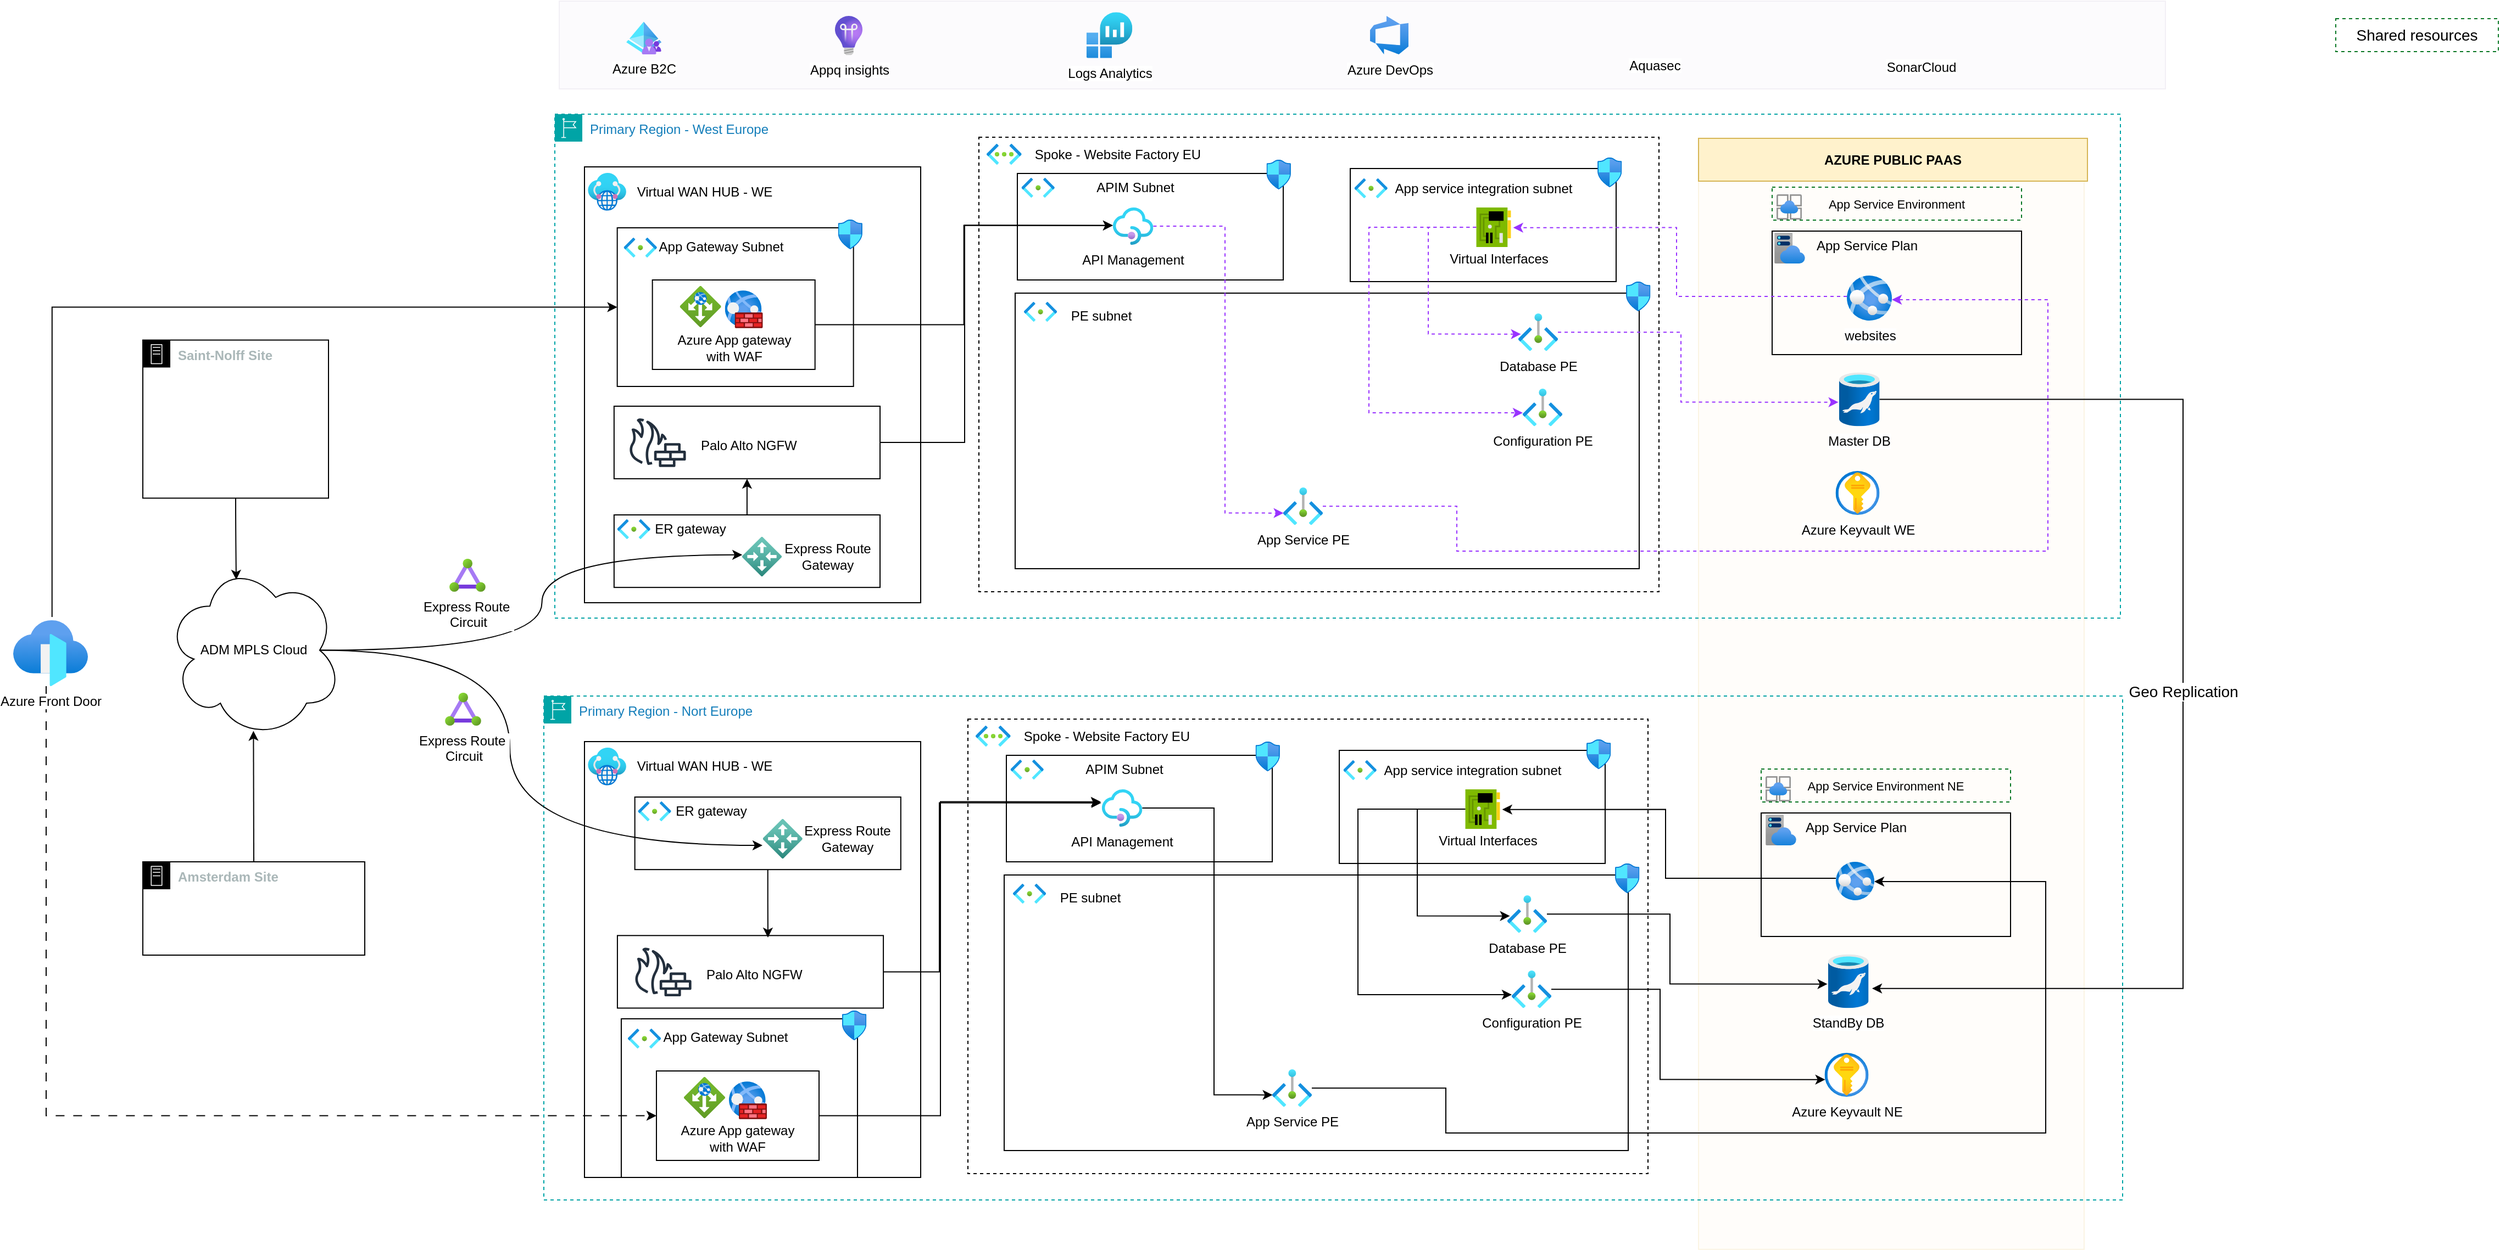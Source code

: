 <mxfile version="24.7.16" pages="2">
  <diagram name="Website" id="U_cf_QFk08iumLcE28Xb">
    <mxGraphModel dx="3274" dy="1904" grid="0" gridSize="10" guides="1" tooltips="1" connect="1" arrows="1" fold="1" page="0" pageScale="1" pageWidth="850" pageHeight="1100" math="0" shadow="0">
      <root>
        <mxCell id="0" />
        <mxCell id="1" parent="0" />
        <mxCell id="3FIwbWI3e-DVImyxeN1U-161" value="" style="rounded=0;whiteSpace=wrap;html=1;fillColor=none;" vertex="1" parent="1">
          <mxGeometry x="-585" y="-253" width="306" height="397" as="geometry" />
        </mxCell>
        <mxCell id="3FIwbWI3e-DVImyxeN1U-299" value="" style="rounded=0;whiteSpace=wrap;html=1;fillColor=none;" vertex="1" parent="1">
          <mxGeometry x="-558.07" y="-35" width="242.07" height="66.08" as="geometry" />
        </mxCell>
        <mxCell id="3FIwbWI3e-DVImyxeN1U-302" style="edgeStyle=orthogonalEdgeStyle;rounded=0;orthogonalLoop=1;jettySize=auto;html=1;entryX=0.5;entryY=1;entryDx=0;entryDy=0;" edge="1" parent="1" source="3FIwbWI3e-DVImyxeN1U-162" target="3FIwbWI3e-DVImyxeN1U-299">
          <mxGeometry relative="1" as="geometry" />
        </mxCell>
        <mxCell id="3FIwbWI3e-DVImyxeN1U-162" value="" style="rounded=0;whiteSpace=wrap;html=1;fillColor=none;" vertex="1" parent="1">
          <mxGeometry x="-558.07" y="64" width="242.07" height="66.08" as="geometry" />
        </mxCell>
        <mxCell id="3FIwbWI3e-DVImyxeN1U-163" value="" style="sketch=0;outlineConnect=0;fontColor=#232F3E;gradientColor=none;fillColor=#232F3D;strokeColor=none;dashed=0;verticalLabelPosition=bottom;verticalAlign=top;align=center;html=1;fontSize=12;fontStyle=0;aspect=fixed;pointerEvents=1;shape=mxgraph.aws4.generic_firewall;" vertex="1" parent="1">
          <mxGeometry x="-545.24" y="-24.3" width="52.81" height="44.68" as="geometry" />
        </mxCell>
        <mxCell id="3FIwbWI3e-DVImyxeN1U-164" value="" style="rounded=0;whiteSpace=wrap;html=1;fillColor=#ffe6cc;strokeColor=#d79b00;opacity=10;" vertex="1" parent="1">
          <mxGeometry x="429" y="-279" width="351" height="1012" as="geometry" />
        </mxCell>
        <mxCell id="3FIwbWI3e-DVImyxeN1U-165" value="&lt;font style=&quot;font-size: 11px;&quot;&gt;App Service Environment&lt;/font&gt;" style="rounded=0;whiteSpace=wrap;html=1;fillColor=none;dashed=1;strokeColor=#087724;" vertex="1" parent="1">
          <mxGeometry x="496" y="-234.5" width="227" height="30" as="geometry" />
        </mxCell>
        <mxCell id="3FIwbWI3e-DVImyxeN1U-166" value="" style="rounded=0;whiteSpace=wrap;html=1;fillColor=none;" vertex="1" parent="1">
          <mxGeometry x="-555.17" y="-197.5" width="215" height="144.5" as="geometry" />
        </mxCell>
        <mxCell id="3FIwbWI3e-DVImyxeN1U-167" value="Primary Region - West Europe" style="points=[[0,0],[0.25,0],[0.5,0],[0.75,0],[1,0],[1,0.25],[1,0.5],[1,0.75],[1,1],[0.75,1],[0.5,1],[0.25,1],[0,1],[0,0.75],[0,0.5],[0,0.25]];outlineConnect=0;gradientColor=none;html=1;whiteSpace=wrap;fontSize=12;fontStyle=0;container=0;pointerEvents=0;collapsible=0;recursiveResize=0;shape=mxgraph.aws4.group;grIcon=mxgraph.aws4.group_region;strokeColor=#00A4A6;fillColor=none;verticalAlign=top;align=left;spacingLeft=30;fontColor=#147EBA;dashed=1;" vertex="1" parent="1">
          <mxGeometry x="-612" y="-301" width="1425" height="459" as="geometry" />
        </mxCell>
        <mxCell id="3FIwbWI3e-DVImyxeN1U-168" value="" style="rounded=0;whiteSpace=wrap;html=1;fillColor=none;" vertex="1" parent="1">
          <mxGeometry x="496" y="-194.5" width="227" height="112.5" as="geometry" />
        </mxCell>
        <mxCell id="3FIwbWI3e-DVImyxeN1U-169" value="" style="image;aspect=fixed;html=1;points=[];align=center;fontSize=12;image=img/lib/azure2/app_services/App_Service_Plans.svg;" vertex="1" parent="1">
          <mxGeometry x="498" y="-193" width="28" height="28" as="geometry" />
        </mxCell>
        <mxCell id="3FIwbWI3e-DVImyxeN1U-170" value="App Service Plan" style="text;html=1;align=center;verticalAlign=middle;resizable=0;points=[];autosize=1;strokeColor=none;fillColor=none;" vertex="1" parent="1">
          <mxGeometry x="526.5" y="-194.5" width="110" height="26" as="geometry" />
        </mxCell>
        <mxCell id="3FIwbWI3e-DVImyxeN1U-172" style="edgeStyle=orthogonalEdgeStyle;rounded=0;orthogonalLoop=1;jettySize=auto;html=1;entryX=0;entryY=0.5;entryDx=0;entryDy=0;exitX=0.52;exitY=-0.05;exitDx=0;exitDy=0;exitPerimeter=0;" edge="1" parent="1" source="3FIwbWI3e-DVImyxeN1U-173" target="3FIwbWI3e-DVImyxeN1U-166">
          <mxGeometry relative="1" as="geometry">
            <Array as="points">
              <mxPoint x="-1070" y="-125" />
            </Array>
          </mxGeometry>
        </mxCell>
        <mxCell id="3FIwbWI3e-DVImyxeN1U-325" style="edgeStyle=orthogonalEdgeStyle;rounded=0;orthogonalLoop=1;jettySize=auto;html=1;entryX=0;entryY=0.5;entryDx=0;entryDy=0;dashed=1;dashPattern=8 8;" edge="1" parent="1" source="3FIwbWI3e-DVImyxeN1U-173" target="3FIwbWI3e-DVImyxeN1U-311">
          <mxGeometry relative="1" as="geometry">
            <Array as="points">
              <mxPoint x="-1075" y="611" />
            </Array>
          </mxGeometry>
        </mxCell>
        <mxCell id="3FIwbWI3e-DVImyxeN1U-173" value="Azure Front Door" style="image;aspect=fixed;html=1;points=[];align=center;fontSize=12;image=img/lib/azure2/networking/Front_Doors.svg;" vertex="1" parent="1">
          <mxGeometry x="-1105" y="160" width="68" height="60" as="geometry" />
        </mxCell>
        <mxCell id="3FIwbWI3e-DVImyxeN1U-174" value="" style="rounded=0;whiteSpace=wrap;html=1;fillColor=none;" vertex="1" parent="1">
          <mxGeometry x="-523.17" y="-150" width="148" height="81.5" as="geometry" />
        </mxCell>
        <mxCell id="3FIwbWI3e-DVImyxeN1U-175" value="" style="image;aspect=fixed;html=1;points=[];align=center;fontSize=12;image=img/lib/azure2/networking/Application_Gateways.svg;" vertex="1" parent="1">
          <mxGeometry x="-498.17" y="-144.5" width="37.5" height="37.5" as="geometry" />
        </mxCell>
        <mxCell id="3FIwbWI3e-DVImyxeN1U-176" value="" style="image;aspect=fixed;html=1;points=[];align=center;fontSize=12;image=img/lib/azure2/networking/Web_Application_Firewall_Policies_WAF.svg;" vertex="1" parent="1">
          <mxGeometry x="-457.17" y="-140.5" width="34.5" height="34.5" as="geometry" />
        </mxCell>
        <mxCell id="3FIwbWI3e-DVImyxeN1U-177" value="Azure App gateway&lt;div&gt;with WAF&lt;/div&gt;" style="text;html=1;align=center;verticalAlign=middle;resizable=0;points=[];autosize=1;strokeColor=none;fillColor=none;" vertex="1" parent="1">
          <mxGeometry x="-509.67" y="-109" width="121" height="41" as="geometry" />
        </mxCell>
        <mxCell id="3FIwbWI3e-DVImyxeN1U-178" value="" style="image;aspect=fixed;html=1;points=[];align=center;fontSize=12;image=img/lib/azure2/networking/Subnet.svg;" vertex="1" parent="1">
          <mxGeometry x="-549.17" y="-188.5" width="30.06" height="18" as="geometry" />
        </mxCell>
        <mxCell id="3FIwbWI3e-DVImyxeN1U-179" value="App Gateway Subnet" style="text;html=1;align=center;verticalAlign=middle;resizable=0;points=[];autosize=1;strokeColor=none;fillColor=none;" vertex="1" parent="1">
          <mxGeometry x="-526.17" y="-193.5" width="131" height="26" as="geometry" />
        </mxCell>
        <mxCell id="3FIwbWI3e-DVImyxeN1U-181" value="Virtual WAN HUB - WE" style="text;html=1;align=center;verticalAlign=middle;resizable=0;points=[];autosize=1;strokeColor=none;fillColor=none;" vertex="1" parent="1">
          <mxGeometry x="-546.51" y="-243.31" width="141" height="26" as="geometry" />
        </mxCell>
        <mxCell id="3FIwbWI3e-DVImyxeN1U-182" value="" style="rounded=0;whiteSpace=wrap;html=1;fillColor=none;dashed=1;" vertex="1" parent="1">
          <mxGeometry x="-226" y="-280" width="619" height="414" as="geometry" />
        </mxCell>
        <mxCell id="3FIwbWI3e-DVImyxeN1U-183" value="" style="image;aspect=fixed;html=1;points=[];align=center;fontSize=12;image=img/lib/azure2/networking/Virtual_Networks.svg;" vertex="1" parent="1">
          <mxGeometry x="-219" y="-274" width="31.83" height="19" as="geometry" />
        </mxCell>
        <mxCell id="3FIwbWI3e-DVImyxeN1U-184" value="Spoke - Website Factory EU" style="text;html=1;align=center;verticalAlign=middle;resizable=0;points=[];autosize=1;strokeColor=none;fillColor=none;" vertex="1" parent="1">
          <mxGeometry x="-185" y="-277.5" width="169" height="26" as="geometry" />
        </mxCell>
        <mxCell id="3FIwbWI3e-DVImyxeN1U-185" value="" style="rounded=0;whiteSpace=wrap;html=1;fillColor=none;" vertex="1" parent="1">
          <mxGeometry x="112" y="-251.5" width="242" height="103" as="geometry" />
        </mxCell>
        <mxCell id="3FIwbWI3e-DVImyxeN1U-186" value="" style="rounded=0;whiteSpace=wrap;html=1;fillColor=none;" vertex="1" parent="1">
          <mxGeometry x="-193" y="-138" width="568" height="251" as="geometry" />
        </mxCell>
        <mxCell id="3FIwbWI3e-DVImyxeN1U-187" value="" style="image;aspect=fixed;html=1;points=[];align=center;fontSize=12;image=img/lib/azure2/networking/Subnet.svg;" vertex="1" parent="1">
          <mxGeometry x="-185" y="-130" width="30.06" height="18" as="geometry" />
        </mxCell>
        <mxCell id="3FIwbWI3e-DVImyxeN1U-188" value="PE subnet" style="text;html=1;align=center;verticalAlign=middle;resizable=0;points=[];autosize=1;strokeColor=none;fillColor=none;" vertex="1" parent="1">
          <mxGeometry x="-152.0" y="-130" width="73" height="26" as="geometry" />
        </mxCell>
        <mxCell id="3FIwbWI3e-DVImyxeN1U-189" value="App service integration subnet" style="text;html=1;align=center;verticalAlign=middle;resizable=0;points=[];autosize=1;strokeColor=none;fillColor=none;" vertex="1" parent="1">
          <mxGeometry x="143.5" y="-246.5" width="179" height="26" as="geometry" />
        </mxCell>
        <mxCell id="3FIwbWI3e-DVImyxeN1U-190" value="" style="image;aspect=fixed;html=1;points=[];align=center;fontSize=12;image=img/lib/azure2/networking/Subnet.svg;" vertex="1" parent="1">
          <mxGeometry x="115.83" y="-242.5" width="30.06" height="18" as="geometry" />
        </mxCell>
        <mxCell id="3FIwbWI3e-DVImyxeN1U-191" value="Database PE" style="image;aspect=fixed;html=1;points=[];align=center;fontSize=12;image=img/lib/azure2/other/Private_Endpoints.svg;" vertex="1" parent="1">
          <mxGeometry x="265.0" y="-119.5" width="36" height="34.24" as="geometry" />
        </mxCell>
        <mxCell id="3FIwbWI3e-DVImyxeN1U-192" value="Configuration PE" style="image;aspect=fixed;html=1;points=[];align=center;fontSize=12;image=img/lib/azure2/other/Private_Endpoints.svg;" vertex="1" parent="1">
          <mxGeometry x="269.0" y="-51.0" width="36" height="34.24" as="geometry" />
        </mxCell>
        <mxCell id="3FIwbWI3e-DVImyxeN1U-193" style="edgeStyle=orthogonalEdgeStyle;rounded=0;orthogonalLoop=1;jettySize=auto;html=1;strokeColor=#9933FF;dashed=1;" edge="1" parent="1" source="3FIwbWI3e-DVImyxeN1U-194" target="3FIwbWI3e-DVImyxeN1U-197">
          <mxGeometry relative="1" as="geometry">
            <Array as="points">
              <mxPoint x="209" y="56" />
              <mxPoint x="209" y="97" />
              <mxPoint x="747" y="97" />
              <mxPoint x="747" y="-132" />
            </Array>
          </mxGeometry>
        </mxCell>
        <mxCell id="3FIwbWI3e-DVImyxeN1U-194" value="App Service PE" style="image;aspect=fixed;html=1;points=[];align=center;fontSize=12;image=img/lib/azure2/other/Private_Endpoints.svg;" vertex="1" parent="1">
          <mxGeometry x="51.0" y="39.0" width="36" height="34.24" as="geometry" />
        </mxCell>
        <mxCell id="3FIwbWI3e-DVImyxeN1U-195" value="Virtual Interfaces" style="text;html=1;align=center;verticalAlign=middle;resizable=0;points=[];autosize=1;strokeColor=none;fillColor=none;" vertex="1" parent="1">
          <mxGeometry x="193" y="-182" width="108" height="26" as="geometry" />
        </mxCell>
        <mxCell id="3FIwbWI3e-DVImyxeN1U-196" value="" style="image;aspect=fixed;html=1;points=[];align=center;fontSize=12;image=img/lib/azure2/app_services/App_Service_Environments.svg;" vertex="1" parent="1">
          <mxGeometry x="500" y="-228" width="23" height="23" as="geometry" />
        </mxCell>
        <mxCell id="3FIwbWI3e-DVImyxeN1U-197" value="websites" style="image;aspect=fixed;html=1;points=[];align=center;fontSize=12;image=img/lib/azure2/app_services/App_Services.svg;" vertex="1" parent="1">
          <mxGeometry x="564" y="-154" width="41" height="41" as="geometry" />
        </mxCell>
        <mxCell id="3FIwbWI3e-DVImyxeN1U-198" value="" style="image;sketch=0;aspect=fixed;html=1;points=[];align=center;fontSize=12;image=img/lib/mscae/NetworkInterfaceCard.svg;" vertex="1" parent="1">
          <mxGeometry x="226.66" y="-216" width="31.68" height="36" as="geometry" />
        </mxCell>
        <mxCell id="3FIwbWI3e-DVImyxeN1U-199" value="" style="rounded=0;whiteSpace=wrap;html=1;fillColor=none;" vertex="1" parent="1">
          <mxGeometry x="-191" y="-247" width="242" height="97" as="geometry" />
        </mxCell>
        <mxCell id="3FIwbWI3e-DVImyxeN1U-200" value="&lt;font style=&quot;font-size: 14px;&quot;&gt;Shared resources&lt;/font&gt;" style="rounded=0;whiteSpace=wrap;html=1;fillColor=none;dashed=1;strokeColor=#087724;" vertex="1" parent="1">
          <mxGeometry x="1009" y="-388" width="148" height="30" as="geometry" />
        </mxCell>
        <mxCell id="3FIwbWI3e-DVImyxeN1U-201" value="" style="image;aspect=fixed;html=1;points=[];align=center;fontSize=12;image=img/lib/azure2/networking/Subnet.svg;" vertex="1" parent="1">
          <mxGeometry x="-187.17" y="-243" width="30.06" height="18" as="geometry" />
        </mxCell>
        <mxCell id="3FIwbWI3e-DVImyxeN1U-202" value="APIM Subnet" style="text;html=1;align=center;verticalAlign=middle;resizable=0;points=[];autosize=1;strokeColor=none;fillColor=none;" vertex="1" parent="1">
          <mxGeometry x="-128.11" y="-247.5" width="89" height="26" as="geometry" />
        </mxCell>
        <mxCell id="3FIwbWI3e-DVImyxeN1U-203" value="API Management" style="image;aspect=fixed;html=1;points=[];align=center;fontSize=12;image=img/lib/azure2/app_services/API_Management_Services.svg;" vertex="1" parent="1">
          <mxGeometry x="-104.11" y="-216" width="36.83" height="34" as="geometry" />
        </mxCell>
        <mxCell id="3FIwbWI3e-DVImyxeN1U-205" value="AZURE PUBLIC PAAS" style="rounded=0;whiteSpace=wrap;html=1;fillColor=#fff2cc;strokeColor=#d6b656;fontStyle=1" vertex="1" parent="1">
          <mxGeometry x="429" y="-279" width="354" height="39" as="geometry" />
        </mxCell>
        <mxCell id="3FIwbWI3e-DVImyxeN1U-206" style="edgeStyle=orthogonalEdgeStyle;rounded=0;orthogonalLoop=1;jettySize=auto;html=1;entryX=1.063;entryY=0.509;entryDx=0;entryDy=0;entryPerimeter=0;strokeColor=#9933FF;dashed=1;" edge="1" parent="1" source="3FIwbWI3e-DVImyxeN1U-197" target="3FIwbWI3e-DVImyxeN1U-198">
          <mxGeometry relative="1" as="geometry">
            <Array as="points">
              <mxPoint x="409" y="-135" />
              <mxPoint x="409" y="-198" />
            </Array>
          </mxGeometry>
        </mxCell>
        <mxCell id="3FIwbWI3e-DVImyxeN1U-207" style="edgeStyle=orthogonalEdgeStyle;rounded=0;orthogonalLoop=1;jettySize=auto;html=1;entryX=0.009;entryY=0.681;entryDx=0;entryDy=0;entryPerimeter=0;strokeColor=#9933FF;dashed=1;" edge="1" parent="1" source="3FIwbWI3e-DVImyxeN1U-203" target="3FIwbWI3e-DVImyxeN1U-194">
          <mxGeometry relative="1" as="geometry">
            <Array as="points">
              <mxPoint x="-2" y="-199" />
              <mxPoint x="-2" y="63" />
            </Array>
          </mxGeometry>
        </mxCell>
        <mxCell id="3FIwbWI3e-DVImyxeN1U-208" style="edgeStyle=orthogonalEdgeStyle;rounded=0;orthogonalLoop=1;jettySize=auto;html=1;entryX=0.065;entryY=0.55;entryDx=0;entryDy=0;entryPerimeter=0;dashed=1;strokeColor=#9933FF;" edge="1" parent="1" source="3FIwbWI3e-DVImyxeN1U-198" target="3FIwbWI3e-DVImyxeN1U-191">
          <mxGeometry relative="1" as="geometry">
            <Array as="points">
              <mxPoint x="183" y="-198" />
              <mxPoint x="183" y="-101" />
            </Array>
          </mxGeometry>
        </mxCell>
        <mxCell id="3FIwbWI3e-DVImyxeN1U-209" style="edgeStyle=orthogonalEdgeStyle;rounded=0;orthogonalLoop=1;jettySize=auto;html=1;strokeColor=#9933FF;dashed=1;" edge="1" parent="1" source="3FIwbWI3e-DVImyxeN1U-198">
          <mxGeometry relative="1" as="geometry">
            <mxPoint x="269" y="-29" as="targetPoint" />
            <Array as="points">
              <mxPoint x="129" y="-198" />
              <mxPoint x="129" y="-29" />
            </Array>
          </mxGeometry>
        </mxCell>
        <mxCell id="3FIwbWI3e-DVImyxeN1U-210" value="Master DB" style="image;aspect=fixed;html=1;points=[];align=center;fontSize=12;image=img/lib/azure2/databases/Azure_Database_MariaDB_Server.svg;" vertex="1" parent="1">
          <mxGeometry x="557" y="-65.76" width="36.75" height="49" as="geometry" />
        </mxCell>
        <mxCell id="3FIwbWI3e-DVImyxeN1U-211" value="Azure Keyvault WE" style="image;aspect=fixed;html=1;points=[];align=center;fontSize=12;image=img/lib/azure2/security/Key_Vaults.svg;" vertex="1" parent="1">
          <mxGeometry x="553.75" y="24" width="40" height="40" as="geometry" />
        </mxCell>
        <mxCell id="3FIwbWI3e-DVImyxeN1U-212" style="edgeStyle=orthogonalEdgeStyle;rounded=0;orthogonalLoop=1;jettySize=auto;html=1;entryX=-0.018;entryY=0.553;entryDx=0;entryDy=0;entryPerimeter=0;strokeColor=#9933FF;dashed=1;" edge="1" parent="1" source="3FIwbWI3e-DVImyxeN1U-191" target="3FIwbWI3e-DVImyxeN1U-210">
          <mxGeometry relative="1" as="geometry">
            <Array as="points">
              <mxPoint x="413" y="-102" />
              <mxPoint x="413" y="-39" />
            </Array>
          </mxGeometry>
        </mxCell>
        <mxCell id="3FIwbWI3e-DVImyxeN1U-213" style="edgeStyle=orthogonalEdgeStyle;rounded=0;orthogonalLoop=1;jettySize=auto;html=1;entryX=0.015;entryY=0.608;entryDx=0;entryDy=0;entryPerimeter=0;strokeColor=none;dashed=1;" edge="1" parent="1" source="3FIwbWI3e-DVImyxeN1U-192" target="3FIwbWI3e-DVImyxeN1U-211">
          <mxGeometry relative="1" as="geometry">
            <Array as="points">
              <mxPoint x="404" y="-34" />
              <mxPoint x="404" y="48" />
            </Array>
          </mxGeometry>
        </mxCell>
        <mxCell id="3FIwbWI3e-DVImyxeN1U-214" value="" style="image;aspect=fixed;html=1;points=[];align=center;fontSize=12;image=img/lib/azure2/networking/Network_Security_Groups.svg;" vertex="1" parent="1">
          <mxGeometry x="35.76" y="-259.5" width="22.24" height="27" as="geometry" />
        </mxCell>
        <mxCell id="3FIwbWI3e-DVImyxeN1U-215" value="" style="image;aspect=fixed;html=1;points=[];align=center;fontSize=12;image=img/lib/azure2/networking/Network_Security_Groups.svg;" vertex="1" parent="1">
          <mxGeometry x="337" y="-261.5" width="22.24" height="27" as="geometry" />
        </mxCell>
        <mxCell id="3FIwbWI3e-DVImyxeN1U-216" value="" style="image;aspect=fixed;html=1;points=[];align=center;fontSize=12;image=img/lib/azure2/networking/Network_Security_Groups.svg;" vertex="1" parent="1">
          <mxGeometry x="363" y="-148.5" width="22.24" height="27" as="geometry" />
        </mxCell>
        <mxCell id="3FIwbWI3e-DVImyxeN1U-217" value="" style="image;aspect=fixed;html=1;points=[];align=center;fontSize=12;image=img/lib/azure2/networking/Network_Security_Groups.svg;" vertex="1" parent="1">
          <mxGeometry x="-354.24" y="-205" width="22.24" height="27" as="geometry" />
        </mxCell>
        <mxCell id="3FIwbWI3e-DVImyxeN1U-218" value="&lt;font style=&quot;font-size: 11px;&quot;&gt;App Service Environment NE&lt;/font&gt;" style="rounded=0;whiteSpace=wrap;html=1;fillColor=none;dashed=1;strokeColor=#087724;" vertex="1" parent="1">
          <mxGeometry x="486" y="295.5" width="227" height="30" as="geometry" />
        </mxCell>
        <mxCell id="3FIwbWI3e-DVImyxeN1U-221" value="Primary Region - Nort Europe" style="points=[[0,0],[0.25,0],[0.5,0],[0.75,0],[1,0],[1,0.25],[1,0.5],[1,0.75],[1,1],[0.75,1],[0.5,1],[0.25,1],[0,1],[0,0.75],[0,0.5],[0,0.25]];outlineConnect=0;gradientColor=none;html=1;whiteSpace=wrap;fontSize=12;fontStyle=0;container=0;pointerEvents=0;collapsible=0;recursiveResize=0;shape=mxgraph.aws4.group;grIcon=mxgraph.aws4.group_region;strokeColor=#00A4A6;fillColor=none;verticalAlign=top;align=left;spacingLeft=30;fontColor=#147EBA;dashed=1;" vertex="1" parent="1">
          <mxGeometry x="-622" y="229" width="1437" height="459" as="geometry" />
        </mxCell>
        <mxCell id="3FIwbWI3e-DVImyxeN1U-222" value="" style="rounded=0;whiteSpace=wrap;html=1;fillColor=none;" vertex="1" parent="1">
          <mxGeometry x="486" y="335.5" width="227" height="112.5" as="geometry" />
        </mxCell>
        <mxCell id="3FIwbWI3e-DVImyxeN1U-223" value="" style="image;aspect=fixed;html=1;points=[];align=center;fontSize=12;image=img/lib/azure2/app_services/App_Service_Plans.svg;" vertex="1" parent="1">
          <mxGeometry x="490" y="337" width="28" height="28" as="geometry" />
        </mxCell>
        <mxCell id="3FIwbWI3e-DVImyxeN1U-224" value="App Service Plan" style="text;html=1;align=center;verticalAlign=middle;resizable=0;points=[];autosize=1;strokeColor=none;fillColor=none;" vertex="1" parent="1">
          <mxGeometry x="516.5" y="335.5" width="110" height="26" as="geometry" />
        </mxCell>
        <mxCell id="3FIwbWI3e-DVImyxeN1U-233" value="" style="rounded=0;whiteSpace=wrap;html=1;fillColor=none;dashed=1;" vertex="1" parent="1">
          <mxGeometry x="-236" y="250" width="619" height="414" as="geometry" />
        </mxCell>
        <mxCell id="3FIwbWI3e-DVImyxeN1U-234" value="" style="image;aspect=fixed;html=1;points=[];align=center;fontSize=12;image=img/lib/azure2/networking/Virtual_Networks.svg;" vertex="1" parent="1">
          <mxGeometry x="-229" y="256" width="31.83" height="19" as="geometry" />
        </mxCell>
        <mxCell id="3FIwbWI3e-DVImyxeN1U-235" value="Spoke - Website Factory EU" style="text;html=1;align=center;verticalAlign=middle;resizable=0;points=[];autosize=1;strokeColor=none;fillColor=none;" vertex="1" parent="1">
          <mxGeometry x="-195" y="252.5" width="169" height="26" as="geometry" />
        </mxCell>
        <mxCell id="3FIwbWI3e-DVImyxeN1U-236" value="" style="rounded=0;whiteSpace=wrap;html=1;fillColor=none;" vertex="1" parent="1">
          <mxGeometry x="102" y="278.5" width="242" height="103" as="geometry" />
        </mxCell>
        <mxCell id="3FIwbWI3e-DVImyxeN1U-237" value="" style="rounded=0;whiteSpace=wrap;html=1;fillColor=none;" vertex="1" parent="1">
          <mxGeometry x="-203" y="392" width="568" height="251" as="geometry" />
        </mxCell>
        <mxCell id="3FIwbWI3e-DVImyxeN1U-238" value="" style="image;aspect=fixed;html=1;points=[];align=center;fontSize=12;image=img/lib/azure2/networking/Subnet.svg;" vertex="1" parent="1">
          <mxGeometry x="-195" y="400" width="30.06" height="18" as="geometry" />
        </mxCell>
        <mxCell id="3FIwbWI3e-DVImyxeN1U-239" value="PE subnet" style="text;html=1;align=center;verticalAlign=middle;resizable=0;points=[];autosize=1;strokeColor=none;fillColor=none;" vertex="1" parent="1">
          <mxGeometry x="-162.0" y="400" width="73" height="26" as="geometry" />
        </mxCell>
        <mxCell id="3FIwbWI3e-DVImyxeN1U-240" value="App service integration subnet" style="text;html=1;align=center;verticalAlign=middle;resizable=0;points=[];autosize=1;strokeColor=none;fillColor=none;" vertex="1" parent="1">
          <mxGeometry x="133.5" y="283.5" width="179" height="26" as="geometry" />
        </mxCell>
        <mxCell id="3FIwbWI3e-DVImyxeN1U-241" value="" style="image;aspect=fixed;html=1;points=[];align=center;fontSize=12;image=img/lib/azure2/networking/Subnet.svg;" vertex="1" parent="1">
          <mxGeometry x="105.83" y="287.5" width="30.06" height="18" as="geometry" />
        </mxCell>
        <mxCell id="3FIwbWI3e-DVImyxeN1U-242" value="Database PE" style="image;aspect=fixed;html=1;points=[];align=center;fontSize=12;image=img/lib/azure2/other/Private_Endpoints.svg;" vertex="1" parent="1">
          <mxGeometry x="255.0" y="410.5" width="36" height="34.24" as="geometry" />
        </mxCell>
        <mxCell id="3FIwbWI3e-DVImyxeN1U-243" value="Configuration PE" style="image;aspect=fixed;html=1;points=[];align=center;fontSize=12;image=img/lib/azure2/other/Private_Endpoints.svg;" vertex="1" parent="1">
          <mxGeometry x="259.0" y="479" width="36" height="34.24" as="geometry" />
        </mxCell>
        <mxCell id="3FIwbWI3e-DVImyxeN1U-244" style="edgeStyle=orthogonalEdgeStyle;rounded=0;orthogonalLoop=1;jettySize=auto;html=1;" edge="1" parent="1" source="3FIwbWI3e-DVImyxeN1U-245" target="3FIwbWI3e-DVImyxeN1U-248">
          <mxGeometry relative="1" as="geometry">
            <Array as="points">
              <mxPoint x="199" y="586" />
              <mxPoint x="199" y="627" />
              <mxPoint x="745" y="627" />
              <mxPoint x="745" y="398" />
            </Array>
          </mxGeometry>
        </mxCell>
        <mxCell id="3FIwbWI3e-DVImyxeN1U-245" value="App Service PE" style="image;aspect=fixed;html=1;points=[];align=center;fontSize=12;image=img/lib/azure2/other/Private_Endpoints.svg;" vertex="1" parent="1">
          <mxGeometry x="41.0" y="569" width="36" height="34.24" as="geometry" />
        </mxCell>
        <mxCell id="3FIwbWI3e-DVImyxeN1U-246" value="Virtual Interfaces" style="text;html=1;align=center;verticalAlign=middle;resizable=0;points=[];autosize=1;strokeColor=none;fillColor=none;" vertex="1" parent="1">
          <mxGeometry x="183" y="348" width="108" height="26" as="geometry" />
        </mxCell>
        <mxCell id="3FIwbWI3e-DVImyxeN1U-247" value="" style="image;aspect=fixed;html=1;points=[];align=center;fontSize=12;image=img/lib/azure2/app_services/App_Service_Environments.svg;" vertex="1" parent="1">
          <mxGeometry x="490" y="302" width="23" height="23" as="geometry" />
        </mxCell>
        <mxCell id="3FIwbWI3e-DVImyxeN1U-248" value="" style="image;aspect=fixed;html=1;points=[];align=center;fontSize=12;image=img/lib/azure2/app_services/App_Services.svg;" vertex="1" parent="1">
          <mxGeometry x="554" y="380" width="35" height="35" as="geometry" />
        </mxCell>
        <mxCell id="3FIwbWI3e-DVImyxeN1U-249" value="" style="image;sketch=0;aspect=fixed;html=1;points=[];align=center;fontSize=12;image=img/lib/mscae/NetworkInterfaceCard.svg;" vertex="1" parent="1">
          <mxGeometry x="216.66" y="314" width="31.68" height="36" as="geometry" />
        </mxCell>
        <mxCell id="3FIwbWI3e-DVImyxeN1U-250" value="" style="rounded=0;whiteSpace=wrap;html=1;fillColor=none;" vertex="1" parent="1">
          <mxGeometry x="-201" y="283" width="242" height="97" as="geometry" />
        </mxCell>
        <mxCell id="3FIwbWI3e-DVImyxeN1U-251" value="" style="image;aspect=fixed;html=1;points=[];align=center;fontSize=12;image=img/lib/azure2/networking/Subnet.svg;" vertex="1" parent="1">
          <mxGeometry x="-197.17" y="287" width="30.06" height="18" as="geometry" />
        </mxCell>
        <mxCell id="3FIwbWI3e-DVImyxeN1U-252" value="APIM Subnet" style="text;html=1;align=center;verticalAlign=middle;resizable=0;points=[];autosize=1;strokeColor=none;fillColor=none;" vertex="1" parent="1">
          <mxGeometry x="-138.11" y="282.5" width="89" height="26" as="geometry" />
        </mxCell>
        <mxCell id="3FIwbWI3e-DVImyxeN1U-253" value="API Management" style="image;aspect=fixed;html=1;points=[];align=center;fontSize=12;image=img/lib/azure2/app_services/API_Management_Services.svg;" vertex="1" parent="1">
          <mxGeometry x="-114.11" y="314" width="36.83" height="34" as="geometry" />
        </mxCell>
        <mxCell id="3FIwbWI3e-DVImyxeN1U-254" style="edgeStyle=orthogonalEdgeStyle;rounded=0;orthogonalLoop=1;jettySize=auto;html=1;exitX=1;exitY=0.5;exitDx=0;exitDy=0;entryX=-0.015;entryY=0.363;entryDx=0;entryDy=0;entryPerimeter=0;" edge="1" parent="1" source="3FIwbWI3e-DVImyxeN1U-306" target="3FIwbWI3e-DVImyxeN1U-253">
          <mxGeometry relative="1" as="geometry">
            <Array as="points">
              <mxPoint x="-262" y="480" />
              <mxPoint x="-262" y="326" />
            </Array>
            <mxPoint x="-365.24" y="595" as="sourcePoint" />
          </mxGeometry>
        </mxCell>
        <mxCell id="3FIwbWI3e-DVImyxeN1U-255" style="edgeStyle=orthogonalEdgeStyle;rounded=0;orthogonalLoop=1;jettySize=auto;html=1;entryX=1.063;entryY=0.509;entryDx=0;entryDy=0;entryPerimeter=0;" edge="1" parent="1" source="3FIwbWI3e-DVImyxeN1U-248" target="3FIwbWI3e-DVImyxeN1U-249">
          <mxGeometry relative="1" as="geometry">
            <Array as="points">
              <mxPoint x="399" y="395" />
              <mxPoint x="399" y="332" />
            </Array>
          </mxGeometry>
        </mxCell>
        <mxCell id="3FIwbWI3e-DVImyxeN1U-256" style="edgeStyle=orthogonalEdgeStyle;rounded=0;orthogonalLoop=1;jettySize=auto;html=1;entryX=0.009;entryY=0.681;entryDx=0;entryDy=0;entryPerimeter=0;" edge="1" parent="1" source="3FIwbWI3e-DVImyxeN1U-253" target="3FIwbWI3e-DVImyxeN1U-245">
          <mxGeometry relative="1" as="geometry">
            <Array as="points">
              <mxPoint x="-12" y="331" />
              <mxPoint x="-12" y="593" />
            </Array>
          </mxGeometry>
        </mxCell>
        <mxCell id="3FIwbWI3e-DVImyxeN1U-257" style="edgeStyle=orthogonalEdgeStyle;rounded=0;orthogonalLoop=1;jettySize=auto;html=1;entryX=0.065;entryY=0.55;entryDx=0;entryDy=0;entryPerimeter=0;" edge="1" parent="1" source="3FIwbWI3e-DVImyxeN1U-249" target="3FIwbWI3e-DVImyxeN1U-242">
          <mxGeometry relative="1" as="geometry">
            <Array as="points">
              <mxPoint x="173" y="332" />
              <mxPoint x="173" y="429" />
            </Array>
          </mxGeometry>
        </mxCell>
        <mxCell id="3FIwbWI3e-DVImyxeN1U-258" style="edgeStyle=orthogonalEdgeStyle;rounded=0;orthogonalLoop=1;jettySize=auto;html=1;" edge="1" parent="1" source="3FIwbWI3e-DVImyxeN1U-249">
          <mxGeometry relative="1" as="geometry">
            <mxPoint x="259" y="501" as="targetPoint" />
            <Array as="points">
              <mxPoint x="119" y="332" />
              <mxPoint x="119" y="501" />
            </Array>
          </mxGeometry>
        </mxCell>
        <mxCell id="3FIwbWI3e-DVImyxeN1U-259" value="StandBy DB" style="image;aspect=fixed;html=1;points=[];align=center;fontSize=12;image=img/lib/azure2/databases/Azure_Database_MariaDB_Server.svg;" vertex="1" parent="1">
          <mxGeometry x="547" y="464.24" width="36.75" height="49" as="geometry" />
        </mxCell>
        <mxCell id="3FIwbWI3e-DVImyxeN1U-260" value="Azure Keyvault NE" style="image;aspect=fixed;html=1;points=[];align=center;fontSize=12;image=img/lib/azure2/security/Key_Vaults.svg;" vertex="1" parent="1">
          <mxGeometry x="543.75" y="554" width="40" height="40" as="geometry" />
        </mxCell>
        <mxCell id="3FIwbWI3e-DVImyxeN1U-261" style="edgeStyle=orthogonalEdgeStyle;rounded=0;orthogonalLoop=1;jettySize=auto;html=1;entryX=-0.018;entryY=0.553;entryDx=0;entryDy=0;entryPerimeter=0;" edge="1" parent="1" source="3FIwbWI3e-DVImyxeN1U-242" target="3FIwbWI3e-DVImyxeN1U-259">
          <mxGeometry relative="1" as="geometry">
            <Array as="points">
              <mxPoint x="403" y="428" />
              <mxPoint x="403" y="491" />
            </Array>
          </mxGeometry>
        </mxCell>
        <mxCell id="3FIwbWI3e-DVImyxeN1U-262" style="edgeStyle=orthogonalEdgeStyle;rounded=0;orthogonalLoop=1;jettySize=auto;html=1;entryX=0.015;entryY=0.608;entryDx=0;entryDy=0;entryPerimeter=0;" edge="1" parent="1" source="3FIwbWI3e-DVImyxeN1U-243" target="3FIwbWI3e-DVImyxeN1U-260">
          <mxGeometry relative="1" as="geometry">
            <Array as="points">
              <mxPoint x="394" y="496" />
              <mxPoint x="394" y="578" />
            </Array>
          </mxGeometry>
        </mxCell>
        <mxCell id="3FIwbWI3e-DVImyxeN1U-263" value="" style="image;aspect=fixed;html=1;points=[];align=center;fontSize=12;image=img/lib/azure2/networking/Network_Security_Groups.svg;" vertex="1" parent="1">
          <mxGeometry x="25.76" y="270.5" width="22.24" height="27" as="geometry" />
        </mxCell>
        <mxCell id="3FIwbWI3e-DVImyxeN1U-264" value="" style="image;aspect=fixed;html=1;points=[];align=center;fontSize=12;image=img/lib/azure2/networking/Network_Security_Groups.svg;" vertex="1" parent="1">
          <mxGeometry x="327" y="268.5" width="22.24" height="27" as="geometry" />
        </mxCell>
        <mxCell id="3FIwbWI3e-DVImyxeN1U-265" value="" style="image;aspect=fixed;html=1;points=[];align=center;fontSize=12;image=img/lib/azure2/networking/Network_Security_Groups.svg;" vertex="1" parent="1">
          <mxGeometry x="353" y="381.5" width="22.24" height="27" as="geometry" />
        </mxCell>
        <mxCell id="3FIwbWI3e-DVImyxeN1U-267" style="edgeStyle=orthogonalEdgeStyle;rounded=0;orthogonalLoop=1;jettySize=auto;html=1;entryX=1.088;entryY=0.635;entryDx=0;entryDy=0;entryPerimeter=0;" edge="1" parent="1" source="3FIwbWI3e-DVImyxeN1U-210" target="3FIwbWI3e-DVImyxeN1U-259">
          <mxGeometry relative="1" as="geometry">
            <Array as="points">
              <mxPoint x="870" y="-41" />
              <mxPoint x="870" y="495" />
            </Array>
          </mxGeometry>
        </mxCell>
        <mxCell id="3FIwbWI3e-DVImyxeN1U-268" value="&lt;font style=&quot;font-size: 14px;&quot;&gt;Geo Replication&lt;/font&gt;" style="edgeLabel;html=1;align=center;verticalAlign=middle;resizable=0;points=[];" vertex="1" connectable="0" parent="3FIwbWI3e-DVImyxeN1U-267">
          <mxGeometry x="-0.01" relative="1" as="geometry">
            <mxPoint as="offset" />
          </mxGeometry>
        </mxCell>
        <mxCell id="3FIwbWI3e-DVImyxeN1U-269" value="" style="rounded=0;whiteSpace=wrap;html=1;fillColor=#e1d5e7;strokeColor=#9673a6;opacity=10;" vertex="1" parent="1">
          <mxGeometry x="-608" y="-404" width="1462" height="80" as="geometry" />
        </mxCell>
        <mxCell id="3FIwbWI3e-DVImyxeN1U-270" value="Azure B2C" style="image;aspect=fixed;html=1;points=[];align=center;fontSize=12;image=img/lib/azure2/identity/Azure_AD_B2C.svg;" vertex="1" parent="1">
          <mxGeometry x="-547" y="-385.24" width="32.06" height="29.74" as="geometry" />
        </mxCell>
        <mxCell id="3FIwbWI3e-DVImyxeN1U-271" value="Appq insights" style="image;aspect=fixed;html=1;points=[];align=center;fontSize=12;image=img/lib/azure2/devops/Application_Insights.svg;" vertex="1" parent="1">
          <mxGeometry x="-357" y="-390.5" width="25" height="35.8" as="geometry" />
        </mxCell>
        <mxCell id="3FIwbWI3e-DVImyxeN1U-272" value="Azure DevOps" style="image;aspect=fixed;html=1;points=[];align=center;fontSize=12;image=img/lib/azure2/devops/Azure_DevOps.svg;" vertex="1" parent="1">
          <mxGeometry x="130" y="-390.5" width="35" height="35" as="geometry" />
        </mxCell>
        <mxCell id="3FIwbWI3e-DVImyxeN1U-273" value="Aquasec" style="shape=image;verticalLabelPosition=bottom;labelBackgroundColor=default;verticalAlign=top;aspect=fixed;imageAspect=0;image=https://media.trustradius.com/product-logos/aL/8E/FHZL1VXXQ0Z3.PNG;" vertex="1" parent="1">
          <mxGeometry x="375" y="-388" width="29" height="29" as="geometry" />
        </mxCell>
        <mxCell id="3FIwbWI3e-DVImyxeN1U-274" value="SonarCloud" style="shape=image;verticalLabelPosition=bottom;labelBackgroundColor=default;verticalAlign=top;aspect=fixed;imageAspect=0;image=https://static-00.iconduck.com/assets.00/sonarcloud-icon-256x224-dnm8uyby.png;" vertex="1" parent="1">
          <mxGeometry x="614" y="-389.25" width="36" height="31.5" as="geometry" />
        </mxCell>
        <mxCell id="3FIwbWI3e-DVImyxeN1U-275" value="Logs Analytics" style="image;aspect=fixed;html=1;points=[];align=center;fontSize=12;image=img/lib/azure2/management_governance/Log_Analytics_Workspaces.svg;" vertex="1" parent="1">
          <mxGeometry x="-128.11" y="-393.88" width="41.76" height="41.76" as="geometry" />
        </mxCell>
        <mxCell id="3FIwbWI3e-DVImyxeN1U-276" style="edgeStyle=orthogonalEdgeStyle;rounded=0;orthogonalLoop=1;jettySize=auto;html=1;entryX=0.4;entryY=0.1;entryDx=0;entryDy=0;curved=1;entryPerimeter=0;" edge="1" parent="1" source="3FIwbWI3e-DVImyxeN1U-277" target="3FIwbWI3e-DVImyxeN1U-279">
          <mxGeometry relative="1" as="geometry" />
        </mxCell>
        <mxCell id="3FIwbWI3e-DVImyxeN1U-277" value="&lt;b&gt;Saint-Nolff Site&lt;/b&gt;" style="sketch=0;outlineConnect=0;gradientColor=none;html=1;whiteSpace=wrap;fontSize=12;fontStyle=0;shape=mxgraph.aws4.group;grIcon=mxgraph.aws4.group_on_premise;strokeColor=#000000;fillColor=none;verticalAlign=top;align=left;spacingLeft=30;fontColor=#AAB7B8;dashed=0;" vertex="1" parent="1">
          <mxGeometry x="-987" y="-95.26" width="169" height="144" as="geometry" />
        </mxCell>
        <mxCell id="3FIwbWI3e-DVImyxeN1U-278" style="edgeStyle=orthogonalEdgeStyle;rounded=0;orthogonalLoop=1;jettySize=auto;html=1;exitX=0.875;exitY=0.5;exitDx=0;exitDy=0;exitPerimeter=0;entryX=0.003;entryY=0.456;entryDx=0;entryDy=0;curved=1;entryPerimeter=0;" edge="1" parent="1" source="3FIwbWI3e-DVImyxeN1U-279" target="3FIwbWI3e-DVImyxeN1U-294">
          <mxGeometry relative="1" as="geometry" />
        </mxCell>
        <mxCell id="3FIwbWI3e-DVImyxeN1U-279" value="ADM MPLS Cloud" style="ellipse;shape=cloud;whiteSpace=wrap;html=1;" vertex="1" parent="1">
          <mxGeometry x="-966" y="107" width="160" height="160.62" as="geometry" />
        </mxCell>
        <mxCell id="3FIwbWI3e-DVImyxeN1U-280" value="Express Route&amp;nbsp;&lt;div&gt;Circuit&lt;/div&gt;" style="image;aspect=fixed;html=1;points=[];align=center;fontSize=12;image=img/lib/azure2/networking/ExpressRoute_Circuits.svg;" vertex="1" parent="1">
          <mxGeometry x="-708" y="103.83" width="33" height="30.17" as="geometry" />
        </mxCell>
        <mxCell id="3FIwbWI3e-DVImyxeN1U-281" value="" style="image;aspect=fixed;html=1;points=[];align=center;fontSize=12;image=img/lib/azure2/networking/Virtual_WANs.svg;" vertex="1" parent="1">
          <mxGeometry x="-581.93" y="-247.5" width="34.93" height="34.39" as="geometry" />
        </mxCell>
        <mxCell id="3FIwbWI3e-DVImyxeN1U-282" value="&lt;span style=&quot;color: rgb(0, 0, 0); font-family: Helvetica; font-size: 12px; font-style: normal; font-variant-ligatures: normal; font-variant-caps: normal; font-weight: 400; letter-spacing: normal; orphans: 2; text-align: center; text-indent: 0px; text-transform: none; widows: 2; word-spacing: 0px; -webkit-text-stroke-width: 0px; white-space: nowrap; background-color: rgb(255, 255, 255); text-decoration-thickness: initial; text-decoration-style: initial; text-decoration-color: initial; display: inline !important; float: none;&quot;&gt;Palo Alto NGFW&lt;/span&gt;" style="text;whiteSpace=wrap;html=1;" vertex="1" parent="1">
          <mxGeometry x="-481.36" y="-13.46" width="111.24" height="23" as="geometry" />
        </mxCell>
        <mxCell id="3FIwbWI3e-DVImyxeN1U-283" style="edgeStyle=orthogonalEdgeStyle;rounded=0;orthogonalLoop=1;jettySize=auto;html=1;entryX=0.498;entryY=0.957;entryDx=0;entryDy=0;curved=1;entryPerimeter=0;" edge="1" parent="1" source="3FIwbWI3e-DVImyxeN1U-284" target="3FIwbWI3e-DVImyxeN1U-279">
          <mxGeometry relative="1" as="geometry" />
        </mxCell>
        <mxCell id="3FIwbWI3e-DVImyxeN1U-284" value="&lt;b&gt;Amsterdam Site&lt;/b&gt;" style="sketch=0;outlineConnect=0;gradientColor=none;html=1;whiteSpace=wrap;fontSize=12;fontStyle=0;shape=mxgraph.aws4.group;grIcon=mxgraph.aws4.group_on_premise;strokeColor=#000000;fillColor=none;verticalAlign=top;align=left;spacingLeft=30;fontColor=#AAB7B8;dashed=0;" vertex="1" parent="1">
          <mxGeometry x="-987" y="380" width="202" height="85" as="geometry" />
        </mxCell>
        <mxCell id="3FIwbWI3e-DVImyxeN1U-289" style="edgeStyle=orthogonalEdgeStyle;rounded=0;orthogonalLoop=1;jettySize=auto;html=1;exitX=0.875;exitY=0.5;exitDx=0;exitDy=0;exitPerimeter=0;entryX=-0.011;entryY=0.667;entryDx=0;entryDy=0;curved=1;entryPerimeter=0;" edge="1" parent="1" source="3FIwbWI3e-DVImyxeN1U-279" target="3FIwbWI3e-DVImyxeN1U-321">
          <mxGeometry relative="1" as="geometry">
            <mxPoint x="-595" y="376.25" as="targetPoint" />
            <Array as="points">
              <mxPoint x="-653" y="187" />
              <mxPoint x="-653" y="365" />
            </Array>
          </mxGeometry>
        </mxCell>
        <mxCell id="3FIwbWI3e-DVImyxeN1U-294" value="" style="image;aspect=fixed;html=1;points=[];align=center;fontSize=12;image=img/lib/azure2/networking/Local_Network_Gateways.svg;" vertex="1" parent="1">
          <mxGeometry x="-441.51" y="84" width="36" height="36" as="geometry" />
        </mxCell>
        <mxCell id="3FIwbWI3e-DVImyxeN1U-295" value="Express Route&lt;div&gt;Gateway&lt;/div&gt;" style="text;html=1;align=center;verticalAlign=middle;resizable=0;points=[];autosize=1;strokeColor=none;fillColor=none;" vertex="1" parent="1">
          <mxGeometry x="-413" y="81.5" width="97" height="41" as="geometry" />
        </mxCell>
        <mxCell id="3FIwbWI3e-DVImyxeN1U-296" value="" style="image;aspect=fixed;html=1;points=[];align=center;fontSize=12;image=img/lib/azure2/networking/Subnet.svg;" vertex="1" parent="1">
          <mxGeometry x="-555.17" y="68" width="30.06" height="18" as="geometry" />
        </mxCell>
        <mxCell id="3FIwbWI3e-DVImyxeN1U-297" value="ER gateway" style="text;html=1;align=center;verticalAlign=middle;resizable=0;points=[];autosize=1;strokeColor=none;fillColor=none;" vertex="1" parent="1">
          <mxGeometry x="-530.24" y="64" width="83" height="26" as="geometry" />
        </mxCell>
        <mxCell id="3FIwbWI3e-DVImyxeN1U-298" value="Express Route&amp;nbsp;&lt;div&gt;Circuit&lt;/div&gt;" style="image;aspect=fixed;html=1;points=[];align=center;fontSize=12;image=img/lib/azure2/networking/ExpressRoute_Circuits.svg;" vertex="1" parent="1">
          <mxGeometry x="-712" y="225.83" width="33" height="30.17" as="geometry" />
        </mxCell>
        <mxCell id="3FIwbWI3e-DVImyxeN1U-303" style="edgeStyle=orthogonalEdgeStyle;rounded=0;orthogonalLoop=1;jettySize=auto;html=1;exitX=1;exitY=0.5;exitDx=0;exitDy=0;entryX=0.003;entryY=0.48;entryDx=0;entryDy=0;entryPerimeter=0;" edge="1" parent="1" source="3FIwbWI3e-DVImyxeN1U-299" target="3FIwbWI3e-DVImyxeN1U-203">
          <mxGeometry relative="1" as="geometry">
            <Array as="points">
              <mxPoint x="-239" y="-2" />
              <mxPoint x="-239" y="-200" />
            </Array>
          </mxGeometry>
        </mxCell>
        <mxCell id="3FIwbWI3e-DVImyxeN1U-304" style="edgeStyle=orthogonalEdgeStyle;rounded=0;orthogonalLoop=1;jettySize=auto;html=1;exitX=1;exitY=0.5;exitDx=0;exitDy=0;entryX=0.003;entryY=0.48;entryDx=0;entryDy=0;entryPerimeter=0;" edge="1" parent="1" source="3FIwbWI3e-DVImyxeN1U-174" target="3FIwbWI3e-DVImyxeN1U-203">
          <mxGeometry relative="1" as="geometry" />
        </mxCell>
        <mxCell id="3FIwbWI3e-DVImyxeN1U-305" value="" style="rounded=0;whiteSpace=wrap;html=1;fillColor=none;" vertex="1" parent="1">
          <mxGeometry x="-585" y="270.5" width="306" height="397" as="geometry" />
        </mxCell>
        <mxCell id="3FIwbWI3e-DVImyxeN1U-306" value="" style="rounded=0;whiteSpace=wrap;html=1;fillColor=none;" vertex="1" parent="1">
          <mxGeometry x="-555.03" y="447.16" width="242.07" height="66.08" as="geometry" />
        </mxCell>
        <mxCell id="3FIwbWI3e-DVImyxeN1U-307" style="edgeStyle=orthogonalEdgeStyle;rounded=0;orthogonalLoop=1;jettySize=auto;html=1;entryX=0.566;entryY=0.028;entryDx=0;entryDy=0;entryPerimeter=0;" edge="1" parent="1" source="3FIwbWI3e-DVImyxeN1U-308" target="3FIwbWI3e-DVImyxeN1U-306">
          <mxGeometry relative="1" as="geometry" />
        </mxCell>
        <mxCell id="3FIwbWI3e-DVImyxeN1U-308" value="" style="rounded=0;whiteSpace=wrap;html=1;fillColor=none;" vertex="1" parent="1">
          <mxGeometry x="-539.17" y="321" width="242.07" height="66.08" as="geometry" />
        </mxCell>
        <mxCell id="3FIwbWI3e-DVImyxeN1U-309" value="" style="sketch=0;outlineConnect=0;fontColor=#232F3E;gradientColor=none;fillColor=#232F3D;strokeColor=none;dashed=0;verticalLabelPosition=bottom;verticalAlign=top;align=center;html=1;fontSize=12;fontStyle=0;aspect=fixed;pointerEvents=1;shape=mxgraph.aws4.generic_firewall;" vertex="1" parent="1">
          <mxGeometry x="-540.2" y="457.86" width="52.81" height="44.68" as="geometry" />
        </mxCell>
        <mxCell id="3FIwbWI3e-DVImyxeN1U-310" value="" style="rounded=0;whiteSpace=wrap;html=1;fillColor=none;" vertex="1" parent="1">
          <mxGeometry x="-551.51" y="523" width="215" height="144.5" as="geometry" />
        </mxCell>
        <mxCell id="3FIwbWI3e-DVImyxeN1U-311" value="" style="rounded=0;whiteSpace=wrap;html=1;fillColor=none;" vertex="1" parent="1">
          <mxGeometry x="-519.51" y="570.5" width="148" height="81.5" as="geometry" />
        </mxCell>
        <mxCell id="3FIwbWI3e-DVImyxeN1U-312" value="" style="image;aspect=fixed;html=1;points=[];align=center;fontSize=12;image=img/lib/azure2/networking/Application_Gateways.svg;" vertex="1" parent="1">
          <mxGeometry x="-494.51" y="576" width="37.5" height="37.5" as="geometry" />
        </mxCell>
        <mxCell id="3FIwbWI3e-DVImyxeN1U-313" value="" style="image;aspect=fixed;html=1;points=[];align=center;fontSize=12;image=img/lib/azure2/networking/Web_Application_Firewall_Policies_WAF.svg;" vertex="1" parent="1">
          <mxGeometry x="-453.51" y="580" width="34.5" height="34.5" as="geometry" />
        </mxCell>
        <mxCell id="3FIwbWI3e-DVImyxeN1U-314" value="Azure App gateway&lt;div&gt;with WAF&lt;/div&gt;" style="text;html=1;align=center;verticalAlign=middle;resizable=0;points=[];autosize=1;strokeColor=none;fillColor=none;" vertex="1" parent="1">
          <mxGeometry x="-506.01" y="611.5" width="121" height="41" as="geometry" />
        </mxCell>
        <mxCell id="3FIwbWI3e-DVImyxeN1U-315" value="" style="image;aspect=fixed;html=1;points=[];align=center;fontSize=12;image=img/lib/azure2/networking/Subnet.svg;" vertex="1" parent="1">
          <mxGeometry x="-545.51" y="532" width="30.06" height="18" as="geometry" />
        </mxCell>
        <mxCell id="3FIwbWI3e-DVImyxeN1U-316" value="App Gateway Subnet" style="text;html=1;align=center;verticalAlign=middle;resizable=0;points=[];autosize=1;strokeColor=none;fillColor=none;" vertex="1" parent="1">
          <mxGeometry x="-522.51" y="527" width="131" height="26" as="geometry" />
        </mxCell>
        <mxCell id="3FIwbWI3e-DVImyxeN1U-317" value="Virtual WAN HUB - WE" style="text;html=1;align=center;verticalAlign=middle;resizable=0;points=[];autosize=1;strokeColor=none;fillColor=none;" vertex="1" parent="1">
          <mxGeometry x="-546.51" y="280.19" width="141" height="26" as="geometry" />
        </mxCell>
        <mxCell id="3FIwbWI3e-DVImyxeN1U-318" value="" style="image;aspect=fixed;html=1;points=[];align=center;fontSize=12;image=img/lib/azure2/networking/Network_Security_Groups.svg;" vertex="1" parent="1">
          <mxGeometry x="-350.58" y="515.5" width="22.24" height="27" as="geometry" />
        </mxCell>
        <mxCell id="3FIwbWI3e-DVImyxeN1U-319" value="" style="image;aspect=fixed;html=1;points=[];align=center;fontSize=12;image=img/lib/azure2/networking/Virtual_WANs.svg;" vertex="1" parent="1">
          <mxGeometry x="-581.93" y="276" width="34.93" height="34.39" as="geometry" />
        </mxCell>
        <mxCell id="3FIwbWI3e-DVImyxeN1U-320" value="&lt;span style=&quot;color: rgb(0, 0, 0); font-family: Helvetica; font-size: 12px; font-style: normal; font-variant-ligatures: normal; font-variant-caps: normal; font-weight: 400; letter-spacing: normal; orphans: 2; text-align: center; text-indent: 0px; text-transform: none; widows: 2; word-spacing: 0px; -webkit-text-stroke-width: 0px; white-space: nowrap; background-color: rgb(255, 255, 255); text-decoration-thickness: initial; text-decoration-style: initial; text-decoration-color: initial; display: inline !important; float: none;&quot;&gt;Palo Alto NGFW&lt;/span&gt;" style="text;whiteSpace=wrap;html=1;" vertex="1" parent="1">
          <mxGeometry x="-476.32" y="468.7" width="111.24" height="23" as="geometry" />
        </mxCell>
        <mxCell id="3FIwbWI3e-DVImyxeN1U-321" value="" style="image;aspect=fixed;html=1;points=[];align=center;fontSize=12;image=img/lib/azure2/networking/Local_Network_Gateways.svg;" vertex="1" parent="1">
          <mxGeometry x="-422.61" y="341" width="36" height="36" as="geometry" />
        </mxCell>
        <mxCell id="3FIwbWI3e-DVImyxeN1U-322" value="Express Route&lt;div&gt;Gateway&lt;/div&gt;" style="text;html=1;align=center;verticalAlign=middle;resizable=0;points=[];autosize=1;strokeColor=none;fillColor=none;" vertex="1" parent="1">
          <mxGeometry x="-394.1" y="338.5" width="97" height="41" as="geometry" />
        </mxCell>
        <mxCell id="3FIwbWI3e-DVImyxeN1U-323" value="" style="image;aspect=fixed;html=1;points=[];align=center;fontSize=12;image=img/lib/azure2/networking/Subnet.svg;" vertex="1" parent="1">
          <mxGeometry x="-536.27" y="325" width="30.06" height="18" as="geometry" />
        </mxCell>
        <mxCell id="3FIwbWI3e-DVImyxeN1U-324" value="ER gateway" style="text;html=1;align=center;verticalAlign=middle;resizable=0;points=[];autosize=1;strokeColor=none;fillColor=none;" vertex="1" parent="1">
          <mxGeometry x="-511.34" y="321" width="83" height="26" as="geometry" />
        </mxCell>
        <mxCell id="3FIwbWI3e-DVImyxeN1U-326" style="edgeStyle=orthogonalEdgeStyle;rounded=0;orthogonalLoop=1;jettySize=auto;html=1;exitX=1;exitY=0.5;exitDx=0;exitDy=0;entryX=-0.024;entryY=0.333;entryDx=0;entryDy=0;entryPerimeter=0;" edge="1" parent="1" source="3FIwbWI3e-DVImyxeN1U-311" target="3FIwbWI3e-DVImyxeN1U-253">
          <mxGeometry relative="1" as="geometry">
            <Array as="points">
              <mxPoint x="-261" y="611" />
              <mxPoint x="-261" y="325" />
            </Array>
          </mxGeometry>
        </mxCell>
      </root>
    </mxGraphModel>
  </diagram>
  <diagram id="ZaeSvaFUrvOs8YkDyQwf" name="Digital Apps">
    <mxGraphModel dx="3274" dy="1938" grid="0" gridSize="10" guides="1" tooltips="1" connect="1" arrows="1" fold="1" page="0" pageScale="1" pageWidth="850" pageHeight="1100" math="0" shadow="0">
      <root>
        <mxCell id="0" />
        <mxCell id="1" parent="0" />
        <mxCell id="TD_nTOqRsqrg66QejPlq-8" value="" style="rounded=0;whiteSpace=wrap;html=1;fillColor=#D4E1F5;strokeColor=#d79b00;opacity=10;" vertex="1" parent="1">
          <mxGeometry x="-1124" y="-315" width="846" height="1042" as="geometry" />
        </mxCell>
        <mxCell id="PRodXgToNW_c8nMUO1XP-23" value="" style="rounded=0;whiteSpace=wrap;html=1;fillColor=none;dashed=1;" vertex="1" parent="1">
          <mxGeometry x="-226" y="-280" width="619" height="423" as="geometry" />
        </mxCell>
        <mxCell id="ZXRNmtlKCsMHnlVj6Q2O-1" value="" style="rounded=0;whiteSpace=wrap;html=1;fillColor=none;" vertex="1" parent="1">
          <mxGeometry x="-210" y="-138" width="254.5" height="251" as="geometry" />
        </mxCell>
        <mxCell id="PRodXgToNW_c8nMUO1XP-1" value="" style="rounded=0;whiteSpace=wrap;html=1;fillColor=none;" vertex="1" parent="1">
          <mxGeometry x="-585" y="-253" width="306" height="397" as="geometry" />
        </mxCell>
        <mxCell id="PRodXgToNW_c8nMUO1XP-2" value="" style="rounded=0;whiteSpace=wrap;html=1;fillColor=none;" vertex="1" parent="1">
          <mxGeometry x="-558.07" y="-35" width="242.07" height="66.08" as="geometry" />
        </mxCell>
        <mxCell id="PRodXgToNW_c8nMUO1XP-3" style="edgeStyle=orthogonalEdgeStyle;rounded=0;orthogonalLoop=1;jettySize=auto;html=1;entryX=0.5;entryY=1;entryDx=0;entryDy=0;" edge="1" parent="1" source="PRodXgToNW_c8nMUO1XP-4" target="PRodXgToNW_c8nMUO1XP-2">
          <mxGeometry relative="1" as="geometry" />
        </mxCell>
        <mxCell id="PRodXgToNW_c8nMUO1XP-4" value="" style="rounded=0;whiteSpace=wrap;html=1;fillColor=none;" vertex="1" parent="1">
          <mxGeometry x="-558.07" y="64" width="242.07" height="66.08" as="geometry" />
        </mxCell>
        <mxCell id="PRodXgToNW_c8nMUO1XP-5" value="" style="sketch=0;outlineConnect=0;fontColor=#232F3E;gradientColor=none;fillColor=#232F3D;strokeColor=none;dashed=0;verticalLabelPosition=bottom;verticalAlign=top;align=center;html=1;fontSize=12;fontStyle=0;aspect=fixed;pointerEvents=1;shape=mxgraph.aws4.generic_firewall;" vertex="1" parent="1">
          <mxGeometry x="-545.24" y="-24.3" width="52.81" height="44.68" as="geometry" />
        </mxCell>
        <mxCell id="PRodXgToNW_c8nMUO1XP-6" value="" style="rounded=0;whiteSpace=wrap;html=1;fillColor=#ffe6cc;strokeColor=#d79b00;opacity=10;" vertex="1" parent="1">
          <mxGeometry x="429" y="-289" width="351" height="1022" as="geometry" />
        </mxCell>
        <mxCell id="PRodXgToNW_c8nMUO1XP-7" value="" style="rounded=0;whiteSpace=wrap;html=1;fillColor=none;dashed=1;strokeColor=#087724;" vertex="1" parent="1">
          <mxGeometry x="-196" y="-90" width="234.5" height="189.08" as="geometry" />
        </mxCell>
        <mxCell id="PRodXgToNW_c8nMUO1XP-8" value="" style="rounded=0;whiteSpace=wrap;html=1;fillColor=none;" vertex="1" parent="1">
          <mxGeometry x="-555.17" y="-197.5" width="215" height="144.5" as="geometry" />
        </mxCell>
        <mxCell id="PRodXgToNW_c8nMUO1XP-9" value="Primary Region - West Europe" style="points=[[0,0],[0.25,0],[0.5,0],[0.75,0],[1,0],[1,0.25],[1,0.5],[1,0.75],[1,1],[0.75,1],[0.5,1],[0.25,1],[0,1],[0,0.75],[0,0.5],[0,0.25]];outlineConnect=0;gradientColor=none;html=1;whiteSpace=wrap;fontSize=12;fontStyle=0;container=0;pointerEvents=0;collapsible=0;recursiveResize=0;shape=mxgraph.aws4.group;grIcon=mxgraph.aws4.group_region;strokeColor=#00A4A6;fillColor=none;verticalAlign=top;align=left;spacingLeft=30;fontColor=#147EBA;dashed=1;" vertex="1" parent="1">
          <mxGeometry x="-612" y="-301" width="1425" height="459" as="geometry" />
        </mxCell>
        <mxCell id="PRodXgToNW_c8nMUO1XP-13" style="edgeStyle=orthogonalEdgeStyle;rounded=0;orthogonalLoop=1;jettySize=auto;html=1;entryX=0;entryY=0.5;entryDx=0;entryDy=0;exitX=0.52;exitY=-0.05;exitDx=0;exitDy=0;exitPerimeter=0;" edge="1" parent="1" source="PRodXgToNW_c8nMUO1XP-15" target="PRodXgToNW_c8nMUO1XP-8">
          <mxGeometry relative="1" as="geometry">
            <Array as="points">
              <mxPoint x="-1070" y="-125" />
            </Array>
          </mxGeometry>
        </mxCell>
        <mxCell id="PRodXgToNW_c8nMUO1XP-14" style="edgeStyle=orthogonalEdgeStyle;rounded=0;orthogonalLoop=1;jettySize=auto;html=1;entryX=0;entryY=0.5;entryDx=0;entryDy=0;dashed=1;dashPattern=8 8;" edge="1" parent="1" source="PRodXgToNW_c8nMUO1XP-15" target="ZXRNmtlKCsMHnlVj6Q2O-164">
          <mxGeometry relative="1" as="geometry">
            <Array as="points">
              <mxPoint x="-1075" y="569" />
            </Array>
            <mxPoint x="-519.51" y="611.25" as="targetPoint" />
          </mxGeometry>
        </mxCell>
        <mxCell id="PRodXgToNW_c8nMUO1XP-15" value="Azure Front Door" style="image;aspect=fixed;html=1;points=[];align=center;fontSize=12;image=img/lib/azure2/networking/Front_Doors.svg;" vertex="1" parent="1">
          <mxGeometry x="-1105" y="160" width="68" height="60" as="geometry" />
        </mxCell>
        <mxCell id="PRodXgToNW_c8nMUO1XP-16" value="" style="rounded=0;whiteSpace=wrap;html=1;fillColor=none;" vertex="1" parent="1">
          <mxGeometry x="-523.17" y="-150" width="148" height="81.5" as="geometry" />
        </mxCell>
        <mxCell id="PRodXgToNW_c8nMUO1XP-17" value="" style="image;aspect=fixed;html=1;points=[];align=center;fontSize=12;image=img/lib/azure2/networking/Application_Gateways.svg;" vertex="1" parent="1">
          <mxGeometry x="-498.17" y="-144.5" width="37.5" height="37.5" as="geometry" />
        </mxCell>
        <mxCell id="PRodXgToNW_c8nMUO1XP-18" value="" style="image;aspect=fixed;html=1;points=[];align=center;fontSize=12;image=img/lib/azure2/networking/Web_Application_Firewall_Policies_WAF.svg;" vertex="1" parent="1">
          <mxGeometry x="-457.17" y="-140.5" width="34.5" height="34.5" as="geometry" />
        </mxCell>
        <mxCell id="PRodXgToNW_c8nMUO1XP-19" value="Azure App gateway&lt;div&gt;with WAF&lt;/div&gt;" style="text;html=1;align=center;verticalAlign=middle;resizable=0;points=[];autosize=1;strokeColor=none;fillColor=none;" vertex="1" parent="1">
          <mxGeometry x="-509.67" y="-109" width="121" height="41" as="geometry" />
        </mxCell>
        <mxCell id="PRodXgToNW_c8nMUO1XP-20" value="" style="image;aspect=fixed;html=1;points=[];align=center;fontSize=12;image=img/lib/azure2/networking/Subnet.svg;" vertex="1" parent="1">
          <mxGeometry x="-549.17" y="-188.5" width="30.06" height="18" as="geometry" />
        </mxCell>
        <mxCell id="PRodXgToNW_c8nMUO1XP-21" value="App Gateway Subnet" style="text;html=1;align=center;verticalAlign=middle;resizable=0;points=[];autosize=1;strokeColor=none;fillColor=none;" vertex="1" parent="1">
          <mxGeometry x="-526.17" y="-193.5" width="131" height="26" as="geometry" />
        </mxCell>
        <mxCell id="PRodXgToNW_c8nMUO1XP-22" value="Virtual WAN HUB - WE" style="text;html=1;align=center;verticalAlign=middle;resizable=0;points=[];autosize=1;strokeColor=none;fillColor=none;" vertex="1" parent="1">
          <mxGeometry x="-546.51" y="-243.31" width="141" height="26" as="geometry" />
        </mxCell>
        <mxCell id="PRodXgToNW_c8nMUO1XP-24" value="" style="image;aspect=fixed;html=1;points=[];align=center;fontSize=12;image=img/lib/azure2/networking/Virtual_Networks.svg;" vertex="1" parent="1">
          <mxGeometry x="-219" y="-274" width="31.83" height="19" as="geometry" />
        </mxCell>
        <mxCell id="PRodXgToNW_c8nMUO1XP-25" value="Spoke - Website Factory EU" style="text;html=1;align=center;verticalAlign=middle;resizable=0;points=[];autosize=1;strokeColor=none;fillColor=none;" vertex="1" parent="1">
          <mxGeometry x="-185" y="-277.5" width="169" height="26" as="geometry" />
        </mxCell>
        <mxCell id="PRodXgToNW_c8nMUO1XP-26" value="" style="rounded=0;whiteSpace=wrap;html=1;fillColor=none;" vertex="1" parent="1">
          <mxGeometry x="112" y="-251.5" width="242" height="103" as="geometry" />
        </mxCell>
        <mxCell id="PRodXgToNW_c8nMUO1XP-27" value="" style="rounded=0;whiteSpace=wrap;html=1;fillColor=none;" vertex="1" parent="1">
          <mxGeometry x="54" y="-138" width="310" height="270" as="geometry" />
        </mxCell>
        <mxCell id="PRodXgToNW_c8nMUO1XP-28" value="" style="image;aspect=fixed;html=1;points=[];align=center;fontSize=12;image=img/lib/azure2/networking/Subnet.svg;" vertex="1" parent="1">
          <mxGeometry x="62" y="-130" width="30.06" height="18" as="geometry" />
        </mxCell>
        <mxCell id="PRodXgToNW_c8nMUO1XP-29" value="PE subnet" style="text;html=1;align=center;verticalAlign=middle;resizable=0;points=[];autosize=1;strokeColor=none;fillColor=none;" vertex="1" parent="1">
          <mxGeometry x="86.5" y="-134" width="73" height="26" as="geometry" />
        </mxCell>
        <mxCell id="PRodXgToNW_c8nMUO1XP-30" value="App service integration subnet" style="text;html=1;align=center;verticalAlign=middle;resizable=0;points=[];autosize=1;strokeColor=none;fillColor=none;" vertex="1" parent="1">
          <mxGeometry x="143.5" y="-246.5" width="179" height="26" as="geometry" />
        </mxCell>
        <mxCell id="PRodXgToNW_c8nMUO1XP-31" value="" style="image;aspect=fixed;html=1;points=[];align=center;fontSize=12;image=img/lib/azure2/networking/Subnet.svg;" vertex="1" parent="1">
          <mxGeometry x="115.83" y="-242.5" width="30.06" height="18" as="geometry" />
        </mxCell>
        <mxCell id="PRodXgToNW_c8nMUO1XP-32" value="Database PE" style="image;aspect=fixed;html=1;points=[];align=center;fontSize=12;image=img/lib/azure2/other/Private_Endpoints.svg;" vertex="1" parent="1">
          <mxGeometry x="265.0" y="-128.5" width="36" height="34.24" as="geometry" />
        </mxCell>
        <mxCell id="PRodXgToNW_c8nMUO1XP-33" value="Configuration PE" style="image;aspect=fixed;html=1;points=[];align=center;fontSize=12;image=img/lib/azure2/other/Private_Endpoints.svg;" vertex="1" parent="1">
          <mxGeometry x="265.0" y="-62.0" width="36" height="34.24" as="geometry" />
        </mxCell>
        <mxCell id="PRodXgToNW_c8nMUO1XP-36" value="Virtual Interfaces" style="text;html=1;align=center;verticalAlign=middle;resizable=0;points=[];autosize=1;strokeColor=none;fillColor=none;" vertex="1" parent="1">
          <mxGeometry x="193" y="-182" width="108" height="26" as="geometry" />
        </mxCell>
        <mxCell id="PRodXgToNW_c8nMUO1XP-39" value="" style="image;sketch=0;aspect=fixed;html=1;points=[];align=center;fontSize=12;image=img/lib/mscae/NetworkInterfaceCard.svg;" vertex="1" parent="1">
          <mxGeometry x="226.66" y="-216" width="31.68" height="36" as="geometry" />
        </mxCell>
        <mxCell id="PRodXgToNW_c8nMUO1XP-40" value="" style="rounded=0;whiteSpace=wrap;html=1;fillColor=none;" vertex="1" parent="1">
          <mxGeometry x="-209" y="-247" width="260" height="97" as="geometry" />
        </mxCell>
        <mxCell id="PRodXgToNW_c8nMUO1XP-41" value="&lt;font style=&quot;font-size: 14px;&quot;&gt;Shared resources&lt;/font&gt;" style="rounded=0;whiteSpace=wrap;html=1;fillColor=none;dashed=1;strokeColor=#087724;" vertex="1" parent="1">
          <mxGeometry x="1009" y="-388" width="148" height="30" as="geometry" />
        </mxCell>
        <mxCell id="PRodXgToNW_c8nMUO1XP-42" value="" style="image;aspect=fixed;html=1;points=[];align=center;fontSize=12;image=img/lib/azure2/networking/Subnet.svg;" vertex="1" parent="1">
          <mxGeometry x="-187.17" y="-243" width="30.06" height="18" as="geometry" />
        </mxCell>
        <mxCell id="PRodXgToNW_c8nMUO1XP-43" value="APIM Subnet" style="text;html=1;align=center;verticalAlign=middle;resizable=0;points=[];autosize=1;strokeColor=none;fillColor=none;" vertex="1" parent="1">
          <mxGeometry x="-128.11" y="-247.5" width="89" height="26" as="geometry" />
        </mxCell>
        <mxCell id="ZXRNmtlKCsMHnlVj6Q2O-14" style="edgeStyle=orthogonalEdgeStyle;rounded=0;orthogonalLoop=1;jettySize=auto;html=1;" edge="1" parent="1" source="PRodXgToNW_c8nMUO1XP-44" target="ZXRNmtlKCsMHnlVj6Q2O-13">
          <mxGeometry relative="1" as="geometry">
            <Array as="points">
              <mxPoint x="-46" y="-199" />
            </Array>
          </mxGeometry>
        </mxCell>
        <mxCell id="PRodXgToNW_c8nMUO1XP-44" value="API Management" style="image;aspect=fixed;html=1;points=[];align=center;fontSize=12;image=img/lib/azure2/app_services/API_Management_Services.svg;" vertex="1" parent="1">
          <mxGeometry x="-124.11" y="-216" width="36.83" height="34" as="geometry" />
        </mxCell>
        <mxCell id="PRodXgToNW_c8nMUO1XP-45" value="AZURE PUBLIC PAAS" style="rounded=0;whiteSpace=wrap;html=1;fillColor=#fff2cc;strokeColor=#d6b656;fontStyle=1" vertex="1" parent="1">
          <mxGeometry x="429" y="-287" width="354" height="39" as="geometry" />
        </mxCell>
        <mxCell id="PRodXgToNW_c8nMUO1XP-48" style="edgeStyle=orthogonalEdgeStyle;rounded=0;orthogonalLoop=1;jettySize=auto;html=1;entryX=0.065;entryY=0.55;entryDx=0;entryDy=0;entryPerimeter=0;dashed=1;strokeColor=#9933FF;" edge="1" parent="1" source="PRodXgToNW_c8nMUO1XP-39" target="PRodXgToNW_c8nMUO1XP-32">
          <mxGeometry relative="1" as="geometry">
            <Array as="points">
              <mxPoint x="183" y="-198" />
              <mxPoint x="183" y="-110" />
            </Array>
          </mxGeometry>
        </mxCell>
        <mxCell id="PRodXgToNW_c8nMUO1XP-49" style="edgeStyle=orthogonalEdgeStyle;rounded=0;orthogonalLoop=1;jettySize=auto;html=1;strokeColor=#9933FF;dashed=1;entryX=0.065;entryY=0.701;entryDx=0;entryDy=0;entryPerimeter=0;" edge="1" parent="1" source="PRodXgToNW_c8nMUO1XP-39" target="PRodXgToNW_c8nMUO1XP-33">
          <mxGeometry relative="1" as="geometry">
            <mxPoint x="269" y="-29" as="targetPoint" />
            <Array as="points">
              <mxPoint x="162" y="-198" />
              <mxPoint x="162" y="-38" />
            </Array>
          </mxGeometry>
        </mxCell>
        <mxCell id="PRodXgToNW_c8nMUO1XP-51" value="Azure Keyvault WE" style="image;aspect=fixed;html=1;points=[];align=center;fontSize=12;image=img/lib/azure2/security/Key_Vaults.svg;" vertex="1" parent="1">
          <mxGeometry x="521.88" y="-145.25" width="40" height="40" as="geometry" />
        </mxCell>
        <mxCell id="PRodXgToNW_c8nMUO1XP-52" style="edgeStyle=orthogonalEdgeStyle;rounded=0;orthogonalLoop=1;jettySize=auto;html=1;entryX=0.091;entryY=0.538;entryDx=0;entryDy=0;entryPerimeter=0;strokeColor=#9933FF;dashed=1;" edge="1" parent="1" target="TD_nTOqRsqrg66QejPlq-1">
          <mxGeometry relative="1" as="geometry">
            <Array as="points">
              <mxPoint x="415" y="-108" />
              <mxPoint x="415" y="-193" />
            </Array>
            <mxPoint x="295" y="-108" as="sourcePoint" />
            <mxPoint x="556.338" y="-38.663" as="targetPoint" />
          </mxGeometry>
        </mxCell>
        <mxCell id="PRodXgToNW_c8nMUO1XP-53" style="edgeStyle=orthogonalEdgeStyle;rounded=0;orthogonalLoop=1;jettySize=auto;html=1;entryX=0.015;entryY=0.608;entryDx=0;entryDy=0;entryPerimeter=0;strokeColor=none;dashed=1;" edge="1" parent="1" source="PRodXgToNW_c8nMUO1XP-33" target="PRodXgToNW_c8nMUO1XP-51">
          <mxGeometry relative="1" as="geometry">
            <Array as="points">
              <mxPoint x="404" y="-34" />
              <mxPoint x="404" y="48" />
            </Array>
          </mxGeometry>
        </mxCell>
        <mxCell id="PRodXgToNW_c8nMUO1XP-54" value="" style="image;aspect=fixed;html=1;points=[];align=center;fontSize=12;image=img/lib/azure2/networking/Network_Security_Groups.svg;" vertex="1" parent="1">
          <mxGeometry x="35.76" y="-259.5" width="22.24" height="27" as="geometry" />
        </mxCell>
        <mxCell id="PRodXgToNW_c8nMUO1XP-55" value="" style="image;aspect=fixed;html=1;points=[];align=center;fontSize=12;image=img/lib/azure2/networking/Network_Security_Groups.svg;" vertex="1" parent="1">
          <mxGeometry x="337" y="-261.5" width="22.24" height="27" as="geometry" />
        </mxCell>
        <mxCell id="PRodXgToNW_c8nMUO1XP-56" value="" style="image;aspect=fixed;html=1;points=[];align=center;fontSize=12;image=img/lib/azure2/networking/Network_Security_Groups.svg;" vertex="1" parent="1">
          <mxGeometry x="351" y="-148.5" width="22.24" height="27" as="geometry" />
        </mxCell>
        <mxCell id="PRodXgToNW_c8nMUO1XP-57" value="" style="image;aspect=fixed;html=1;points=[];align=center;fontSize=12;image=img/lib/azure2/networking/Network_Security_Groups.svg;" vertex="1" parent="1">
          <mxGeometry x="-354.24" y="-205" width="22.24" height="27" as="geometry" />
        </mxCell>
        <mxCell id="PRodXgToNW_c8nMUO1XP-96" style="edgeStyle=orthogonalEdgeStyle;rounded=0;orthogonalLoop=1;jettySize=auto;html=1;entryX=0.884;entryY=0.604;entryDx=0;entryDy=0;entryPerimeter=0;exitX=0.963;exitY=0.538;exitDx=0;exitDy=0;exitPerimeter=0;" edge="1" parent="1" source="TD_nTOqRsqrg66QejPlq-1" target="ZXRNmtlKCsMHnlVj6Q2O-209">
          <mxGeometry relative="1" as="geometry">
            <Array as="points">
              <mxPoint x="941" y="-193" />
              <mxPoint x="941" y="385" />
            </Array>
            <mxPoint x="593.75" y="-41.3" as="sourcePoint" />
            <mxPoint x="586.984" y="495.355" as="targetPoint" />
          </mxGeometry>
        </mxCell>
        <mxCell id="PRodXgToNW_c8nMUO1XP-97" value="&lt;font style=&quot;font-size: 14px;&quot;&gt;Geo Replication&lt;/font&gt;" style="edgeLabel;html=1;align=center;verticalAlign=middle;resizable=0;points=[];" vertex="1" connectable="0" parent="PRodXgToNW_c8nMUO1XP-96">
          <mxGeometry x="-0.01" relative="1" as="geometry">
            <mxPoint as="offset" />
          </mxGeometry>
        </mxCell>
        <mxCell id="PRodXgToNW_c8nMUO1XP-98" value="" style="rounded=0;whiteSpace=wrap;html=1;fillColor=#e1d5e7;strokeColor=#9673a6;opacity=10;" vertex="1" parent="1">
          <mxGeometry x="-608" y="-404" width="1462" height="80" as="geometry" />
        </mxCell>
        <mxCell id="PRodXgToNW_c8nMUO1XP-99" value="Azure B2C" style="image;aspect=fixed;html=1;points=[];align=center;fontSize=12;image=img/lib/azure2/identity/Azure_AD_B2C.svg;" vertex="1" parent="1">
          <mxGeometry x="-547" y="-385.24" width="32.06" height="29.74" as="geometry" />
        </mxCell>
        <mxCell id="PRodXgToNW_c8nMUO1XP-100" value="Apps insights" style="image;aspect=fixed;html=1;points=[];align=center;fontSize=12;image=img/lib/azure2/devops/Application_Insights.svg;" vertex="1" parent="1">
          <mxGeometry x="-379.24" y="-390.5" width="25" height="35.8" as="geometry" />
        </mxCell>
        <mxCell id="PRodXgToNW_c8nMUO1XP-101" value="Azure DevOps" style="image;aspect=fixed;html=1;points=[];align=center;fontSize=12;image=img/lib/azure2/devops/Azure_DevOps.svg;" vertex="1" parent="1">
          <mxGeometry x="92.06" y="-393.88" width="35" height="35" as="geometry" />
        </mxCell>
        <mxCell id="PRodXgToNW_c8nMUO1XP-102" value="Aquasec" style="shape=image;verticalLabelPosition=bottom;labelBackgroundColor=default;verticalAlign=top;aspect=fixed;imageAspect=0;image=https://media.trustradius.com/product-logos/aL/8E/FHZL1VXXQ0Z3.PNG;" vertex="1" parent="1">
          <mxGeometry x="285" y="-393.88" width="29" height="29" as="geometry" />
        </mxCell>
        <mxCell id="PRodXgToNW_c8nMUO1XP-103" value="SonarCloud" style="shape=image;verticalLabelPosition=bottom;labelBackgroundColor=default;verticalAlign=top;aspect=fixed;imageAspect=0;image=https://static-00.iconduck.com/assets.00/sonarcloud-icon-256x224-dnm8uyby.png;" vertex="1" parent="1">
          <mxGeometry x="471" y="-395.13" width="36" height="31.5" as="geometry" />
        </mxCell>
        <mxCell id="PRodXgToNW_c8nMUO1XP-104" value="Logs Analytics" style="image;aspect=fixed;html=1;points=[];align=center;fontSize=12;image=img/lib/azure2/management_governance/Log_Analytics_Workspaces.svg;" vertex="1" parent="1">
          <mxGeometry x="-251.76" y="-397.26" width="41.76" height="41.76" as="geometry" />
        </mxCell>
        <mxCell id="PRodXgToNW_c8nMUO1XP-105" style="edgeStyle=orthogonalEdgeStyle;rounded=0;orthogonalLoop=1;jettySize=auto;html=1;entryX=0.4;entryY=0.1;entryDx=0;entryDy=0;curved=1;entryPerimeter=0;" edge="1" parent="1" source="PRodXgToNW_c8nMUO1XP-106" target="PRodXgToNW_c8nMUO1XP-108">
          <mxGeometry relative="1" as="geometry" />
        </mxCell>
        <mxCell id="PRodXgToNW_c8nMUO1XP-106" value="&lt;b&gt;Saint-Nolff Site&lt;/b&gt;" style="sketch=0;outlineConnect=0;gradientColor=none;html=1;whiteSpace=wrap;fontSize=12;fontStyle=0;shape=mxgraph.aws4.group;grIcon=mxgraph.aws4.group_on_premise;strokeColor=#000000;fillColor=none;verticalAlign=top;align=left;spacingLeft=30;fontColor=#AAB7B8;dashed=0;" vertex="1" parent="1">
          <mxGeometry x="-987" y="-95.26" width="169" height="144" as="geometry" />
        </mxCell>
        <mxCell id="PRodXgToNW_c8nMUO1XP-107" style="edgeStyle=orthogonalEdgeStyle;rounded=0;orthogonalLoop=1;jettySize=auto;html=1;exitX=0.875;exitY=0.5;exitDx=0;exitDy=0;exitPerimeter=0;entryX=0.003;entryY=0.456;entryDx=0;entryDy=0;curved=1;entryPerimeter=0;" edge="1" parent="1" source="PRodXgToNW_c8nMUO1XP-108" target="PRodXgToNW_c8nMUO1XP-115">
          <mxGeometry relative="1" as="geometry" />
        </mxCell>
        <mxCell id="PRodXgToNW_c8nMUO1XP-108" value="ADM MPLS Cloud" style="ellipse;shape=cloud;whiteSpace=wrap;html=1;" vertex="1" parent="1">
          <mxGeometry x="-966" y="107" width="160" height="160.62" as="geometry" />
        </mxCell>
        <mxCell id="PRodXgToNW_c8nMUO1XP-109" value="Express Route&amp;nbsp;&lt;div&gt;Circuit&lt;/div&gt;" style="image;aspect=fixed;html=1;points=[];align=center;fontSize=12;image=img/lib/azure2/networking/ExpressRoute_Circuits.svg;" vertex="1" parent="1">
          <mxGeometry x="-708" y="103.83" width="33" height="30.17" as="geometry" />
        </mxCell>
        <mxCell id="PRodXgToNW_c8nMUO1XP-110" value="" style="image;aspect=fixed;html=1;points=[];align=center;fontSize=12;image=img/lib/azure2/networking/Virtual_WANs.svg;" vertex="1" parent="1">
          <mxGeometry x="-581.93" y="-247.5" width="34.93" height="34.39" as="geometry" />
        </mxCell>
        <mxCell id="PRodXgToNW_c8nMUO1XP-111" value="&lt;span style=&quot;color: rgb(0, 0, 0); font-family: Helvetica; font-size: 12px; font-style: normal; font-variant-ligatures: normal; font-variant-caps: normal; font-weight: 400; letter-spacing: normal; orphans: 2; text-align: center; text-indent: 0px; text-transform: none; widows: 2; word-spacing: 0px; -webkit-text-stroke-width: 0px; white-space: nowrap; background-color: rgb(255, 255, 255); text-decoration-thickness: initial; text-decoration-style: initial; text-decoration-color: initial; display: inline !important; float: none;&quot;&gt;Palo Alto NGFW&lt;/span&gt;" style="text;whiteSpace=wrap;html=1;" vertex="1" parent="1">
          <mxGeometry x="-481.36" y="-13.46" width="111.24" height="23" as="geometry" />
        </mxCell>
        <mxCell id="PRodXgToNW_c8nMUO1XP-112" style="edgeStyle=orthogonalEdgeStyle;rounded=0;orthogonalLoop=1;jettySize=auto;html=1;entryX=0.498;entryY=0.957;entryDx=0;entryDy=0;curved=1;entryPerimeter=0;" edge="1" parent="1" source="PRodXgToNW_c8nMUO1XP-113" target="PRodXgToNW_c8nMUO1XP-108">
          <mxGeometry relative="1" as="geometry" />
        </mxCell>
        <mxCell id="PRodXgToNW_c8nMUO1XP-113" value="&lt;b&gt;Amsterdam Site&lt;/b&gt;" style="sketch=0;outlineConnect=0;gradientColor=none;html=1;whiteSpace=wrap;fontSize=12;fontStyle=0;shape=mxgraph.aws4.group;grIcon=mxgraph.aws4.group_on_premise;strokeColor=#000000;fillColor=none;verticalAlign=top;align=left;spacingLeft=30;fontColor=#AAB7B8;dashed=0;" vertex="1" parent="1">
          <mxGeometry x="-987" y="380" width="202" height="85" as="geometry" />
        </mxCell>
        <mxCell id="PRodXgToNW_c8nMUO1XP-114" style="edgeStyle=orthogonalEdgeStyle;rounded=0;orthogonalLoop=1;jettySize=auto;html=1;exitX=0.875;exitY=0.5;exitDx=0;exitDy=0;exitPerimeter=0;entryX=0.012;entryY=0.623;entryDx=0;entryDy=0;curved=1;entryPerimeter=0;" edge="1" parent="1" source="PRodXgToNW_c8nMUO1XP-108" target="ZXRNmtlKCsMHnlVj6Q2O-201">
          <mxGeometry relative="1" as="geometry">
            <mxPoint x="-423.006" y="365.012" as="targetPoint" />
            <Array as="points">
              <mxPoint x="-653" y="187" />
              <mxPoint x="-653" y="330" />
              <mxPoint x="-425" y="330" />
            </Array>
          </mxGeometry>
        </mxCell>
        <mxCell id="PRodXgToNW_c8nMUO1XP-115" value="" style="image;aspect=fixed;html=1;points=[];align=center;fontSize=12;image=img/lib/azure2/networking/Local_Network_Gateways.svg;" vertex="1" parent="1">
          <mxGeometry x="-441.51" y="84" width="36" height="36" as="geometry" />
        </mxCell>
        <mxCell id="PRodXgToNW_c8nMUO1XP-116" value="Express Route&lt;div&gt;Gateway&lt;/div&gt;" style="text;html=1;align=center;verticalAlign=middle;resizable=0;points=[];autosize=1;strokeColor=none;fillColor=none;" vertex="1" parent="1">
          <mxGeometry x="-413" y="81.5" width="97" height="41" as="geometry" />
        </mxCell>
        <mxCell id="PRodXgToNW_c8nMUO1XP-117" value="" style="image;aspect=fixed;html=1;points=[];align=center;fontSize=12;image=img/lib/azure2/networking/Subnet.svg;" vertex="1" parent="1">
          <mxGeometry x="-555.17" y="68" width="30.06" height="18" as="geometry" />
        </mxCell>
        <mxCell id="PRodXgToNW_c8nMUO1XP-118" value="ER gateway" style="text;html=1;align=center;verticalAlign=middle;resizable=0;points=[];autosize=1;strokeColor=none;fillColor=none;" vertex="1" parent="1">
          <mxGeometry x="-530.24" y="64" width="83" height="26" as="geometry" />
        </mxCell>
        <mxCell id="PRodXgToNW_c8nMUO1XP-119" value="Express Route&amp;nbsp;&lt;div&gt;Circuit&lt;/div&gt;" style="image;aspect=fixed;html=1;points=[];align=center;fontSize=12;image=img/lib/azure2/networking/ExpressRoute_Circuits.svg;" vertex="1" parent="1">
          <mxGeometry x="-712" y="225.83" width="33" height="30.17" as="geometry" />
        </mxCell>
        <mxCell id="PRodXgToNW_c8nMUO1XP-120" style="edgeStyle=orthogonalEdgeStyle;rounded=0;orthogonalLoop=1;jettySize=auto;html=1;exitX=1;exitY=0.5;exitDx=0;exitDy=0;entryX=0.003;entryY=0.48;entryDx=0;entryDy=0;entryPerimeter=0;curved=1;" edge="1" parent="1" source="PRodXgToNW_c8nMUO1XP-2" target="PRodXgToNW_c8nMUO1XP-44">
          <mxGeometry relative="1" as="geometry">
            <Array as="points">
              <mxPoint x="-248" y="-2" />
              <mxPoint x="-248" y="-200" />
            </Array>
          </mxGeometry>
        </mxCell>
        <mxCell id="PRodXgToNW_c8nMUO1XP-121" style="edgeStyle=orthogonalEdgeStyle;rounded=0;orthogonalLoop=1;jettySize=auto;html=1;exitX=1;exitY=0.5;exitDx=0;exitDy=0;entryX=0.003;entryY=0.48;entryDx=0;entryDy=0;entryPerimeter=0;curved=1;" edge="1" parent="1" source="PRodXgToNW_c8nMUO1XP-16" target="PRodXgToNW_c8nMUO1XP-44">
          <mxGeometry relative="1" as="geometry" />
        </mxCell>
        <mxCell id="PRodXgToNW_c8nMUO1XP-144" value="" style="image;aspect=fixed;html=1;points=[];align=center;fontSize=12;image=img/lib/azure2/other/Container_App_Environments.svg;" vertex="1" parent="1">
          <mxGeometry x="-189.44" y="-87.0" width="24.5" height="24.5" as="geometry" />
        </mxCell>
        <mxCell id="57aWWDc8VYqkWvpw1wQr-1" value="Frontend" style="image;aspect=fixed;html=1;points=[];align=center;fontSize=12;image=img/lib/azure2/other/Worker_Container_App.svg;" vertex="1" parent="1">
          <mxGeometry x="-112.86" y="-48.0" width="41.21" height="40" as="geometry" />
        </mxCell>
        <mxCell id="TD_nTOqRsqrg66QejPlq-1" value="" style="image;aspect=fixed;html=1;points=[];align=center;fontSize=12;image=img/lib/azure2/databases/Azure_Database_PostgreSQL_Server.svg;" vertex="1" parent="1">
          <mxGeometry x="520" y="-220.5" width="37.85" height="50.46" as="geometry" />
        </mxCell>
        <mxCell id="TD_nTOqRsqrg66QejPlq-3" value="Azure storage" style="image;aspect=fixed;html=1;points=[];align=center;fontSize=12;image=img/lib/azure2/storage/Storage_Accounts.svg;" vertex="1" parent="1">
          <mxGeometry x="527" y="-59.88" width="37.5" height="30" as="geometry" />
        </mxCell>
        <mxCell id="TD_nTOqRsqrg66QejPlq-4" value="Storage PE" style="image;aspect=fixed;html=1;points=[];align=center;fontSize=12;image=img/lib/azure2/other/Private_Endpoints.svg;" vertex="1" parent="1">
          <mxGeometry x="265.0" y="4.0" width="36" height="34.24" as="geometry" />
        </mxCell>
        <mxCell id="TD_nTOqRsqrg66QejPlq-5" style="edgeStyle=orthogonalEdgeStyle;rounded=0;orthogonalLoop=1;jettySize=auto;html=1;strokeColor=#9933FF;dashed=1;entryX=-0.037;entryY=0.612;entryDx=0;entryDy=0;entryPerimeter=0;exitX=-0.094;exitY=0.426;exitDx=0;exitDy=0;exitPerimeter=0;" edge="1" parent="1" source="PRodXgToNW_c8nMUO1XP-39" target="TD_nTOqRsqrg66QejPlq-4">
          <mxGeometry relative="1" as="geometry">
            <mxPoint x="279" y="-19" as="targetPoint" />
            <Array as="points">
              <mxPoint x="224" y="-198" />
              <mxPoint x="162" y="-198" />
              <mxPoint x="162" y="26" />
            </Array>
            <mxPoint x="218" y="-201" as="sourcePoint" />
          </mxGeometry>
        </mxCell>
        <mxCell id="TD_nTOqRsqrg66QejPlq-6" style="edgeStyle=orthogonalEdgeStyle;rounded=0;orthogonalLoop=1;jettySize=auto;html=1;entryX=0.103;entryY=0.306;entryDx=0;entryDy=0;entryPerimeter=0;dashed=1;strokeColor=#9933FF;exitX=0.954;exitY=0.555;exitDx=0;exitDy=0;exitPerimeter=0;" edge="1" parent="1" source="PRodXgToNW_c8nMUO1XP-33" target="PRodXgToNW_c8nMUO1XP-51">
          <mxGeometry relative="1" as="geometry">
            <mxPoint x="305" y="-34.9" as="sourcePoint" />
            <mxPoint x="569.92" y="-41.68" as="targetPoint" />
            <Array as="points">
              <mxPoint x="446" y="-42" />
              <mxPoint x="446" y="-133" />
            </Array>
          </mxGeometry>
        </mxCell>
        <mxCell id="ZXRNmtlKCsMHnlVj6Q2O-2" value="" style="image;aspect=fixed;html=1;points=[];align=center;fontSize=12;image=img/lib/azure2/networking/Subnet.svg;" vertex="1" parent="1">
          <mxGeometry x="-203" y="-130" width="30.06" height="18" as="geometry" />
        </mxCell>
        <mxCell id="ZXRNmtlKCsMHnlVj6Q2O-3" value="Apps Subnet" style="text;html=1;align=center;verticalAlign=middle;resizable=0;points=[];autosize=1;strokeColor=none;fillColor=none;" vertex="1" parent="1">
          <mxGeometry x="-176.0" y="-134" width="87" height="26" as="geometry" />
        </mxCell>
        <mxCell id="ZXRNmtlKCsMHnlVj6Q2O-7" value="Backend" style="image;aspect=fixed;html=1;points=[];align=center;fontSize=12;image=img/lib/azure2/other/Worker_Container_App.svg;" vertex="1" parent="1">
          <mxGeometry x="-176" y="31.08" width="41.21" height="40" as="geometry" />
        </mxCell>
        <mxCell id="ZXRNmtlKCsMHnlVj6Q2O-8" style="edgeStyle=orthogonalEdgeStyle;rounded=0;orthogonalLoop=1;jettySize=auto;html=1;entryX=0.421;entryY=-0.014;entryDx=0;entryDy=0;entryPerimeter=0;" edge="1" parent="1" source="57aWWDc8VYqkWvpw1wQr-1" target="ZXRNmtlKCsMHnlVj6Q2O-7">
          <mxGeometry relative="1" as="geometry" />
        </mxCell>
        <mxCell id="ZXRNmtlKCsMHnlVj6Q2O-11" value="&lt;span style=&quot;color: rgb(0, 0, 0); font-family: Helvetica; font-size: 12px; font-style: normal; font-variant-ligatures: normal; font-variant-caps: normal; font-weight: 400; letter-spacing: normal; orphans: 2; text-align: center; text-indent: 0px; text-transform: none; widows: 2; word-spacing: 0px; -webkit-text-stroke-width: 0px; white-space: normal; background-color: rgb(255, 255, 255); text-decoration-thickness: initial; text-decoration-style: initial; text-decoration-color: initial; display: inline !important; float: none;&quot;&gt;ACE&lt;/span&gt;" style="text;whiteSpace=wrap;html=1;" vertex="1" parent="1">
          <mxGeometry x="-162" y="-89" width="36" height="27" as="geometry" />
        </mxCell>
        <mxCell id="ZXRNmtlKCsMHnlVj6Q2O-12" style="edgeStyle=orthogonalEdgeStyle;rounded=0;orthogonalLoop=1;jettySize=auto;html=1;entryX=0.074;entryY=0.241;entryDx=0;entryDy=0;entryPerimeter=0;curved=1;strokeColor=#9933FF;dashed=1;" edge="1" parent="1" source="ZXRNmtlKCsMHnlVj6Q2O-7" target="PRodXgToNW_c8nMUO1XP-39">
          <mxGeometry relative="1" as="geometry">
            <Array as="points">
              <mxPoint x="26" y="51" />
              <mxPoint x="26" y="-207" />
            </Array>
          </mxGeometry>
        </mxCell>
        <mxCell id="ZXRNmtlKCsMHnlVj6Q2O-13" value="Internal Ingress Proxy" style="rounded=1;whiteSpace=wrap;html=1;" vertex="1" parent="1">
          <mxGeometry x="-104" y="-101" width="120" height="35" as="geometry" />
        </mxCell>
        <mxCell id="ZXRNmtlKCsMHnlVj6Q2O-15" style="edgeStyle=orthogonalEdgeStyle;rounded=0;orthogonalLoop=1;jettySize=auto;html=1;exitX=0.5;exitY=1;exitDx=0;exitDy=0;entryX=0.919;entryY=0.517;entryDx=0;entryDy=0;entryPerimeter=0;" edge="1" parent="1" source="ZXRNmtlKCsMHnlVj6Q2O-13" target="57aWWDc8VYqkWvpw1wQr-1">
          <mxGeometry relative="1" as="geometry">
            <Array as="points">
              <mxPoint x="-44" y="-27" />
            </Array>
          </mxGeometry>
        </mxCell>
        <mxCell id="ZXRNmtlKCsMHnlVj6Q2O-154" value="" style="rounded=0;whiteSpace=wrap;html=1;fillColor=none;dashed=1;" vertex="1" parent="1">
          <mxGeometry x="-230" y="203" width="619" height="414" as="geometry" />
        </mxCell>
        <mxCell id="ZXRNmtlKCsMHnlVj6Q2O-155" value="" style="rounded=0;whiteSpace=wrap;html=1;fillColor=none;" vertex="1" parent="1">
          <mxGeometry x="-214" y="345" width="254.5" height="251" as="geometry" />
        </mxCell>
        <mxCell id="ZXRNmtlKCsMHnlVj6Q2O-156" value="" style="rounded=0;whiteSpace=wrap;html=1;fillColor=none;" vertex="1" parent="1">
          <mxGeometry x="-589" y="230" width="306" height="397" as="geometry" />
        </mxCell>
        <mxCell id="ZXRNmtlKCsMHnlVj6Q2O-157" value="" style="rounded=0;whiteSpace=wrap;html=1;fillColor=none;" vertex="1" parent="1">
          <mxGeometry x="-563.34" y="389.46" width="242.07" height="66.08" as="geometry" />
        </mxCell>
        <mxCell id="ZXRNmtlKCsMHnlVj6Q2O-158" style="edgeStyle=orthogonalEdgeStyle;rounded=0;orthogonalLoop=1;jettySize=auto;html=1;entryX=0.5;entryY=0;entryDx=0;entryDy=0;" edge="1" parent="1" source="ZXRNmtlKCsMHnlVj6Q2O-159" target="ZXRNmtlKCsMHnlVj6Q2O-157">
          <mxGeometry relative="1" as="geometry" />
        </mxCell>
        <mxCell id="ZXRNmtlKCsMHnlVj6Q2O-159" value="" style="rounded=0;whiteSpace=wrap;html=1;fillColor=none;" vertex="1" parent="1">
          <mxGeometry x="-542" y="282.92" width="242.07" height="66.08" as="geometry" />
        </mxCell>
        <mxCell id="ZXRNmtlKCsMHnlVj6Q2O-160" value="" style="sketch=0;outlineConnect=0;fontColor=#232F3E;gradientColor=none;fillColor=#232F3D;strokeColor=none;dashed=0;verticalLabelPosition=bottom;verticalAlign=top;align=center;html=1;fontSize=12;fontStyle=0;aspect=fixed;pointerEvents=1;shape=mxgraph.aws4.generic_firewall;" vertex="1" parent="1">
          <mxGeometry x="-550.51" y="400.16" width="52.81" height="44.68" as="geometry" />
        </mxCell>
        <mxCell id="ZXRNmtlKCsMHnlVj6Q2O-161" value="" style="rounded=0;whiteSpace=wrap;html=1;fillColor=none;dashed=1;strokeColor=#087724;" vertex="1" parent="1">
          <mxGeometry x="-200" y="393" width="234.5" height="189.08" as="geometry" />
        </mxCell>
        <mxCell id="ZXRNmtlKCsMHnlVj6Q2O-162" value="" style="rounded=0;whiteSpace=wrap;html=1;fillColor=none;" vertex="1" parent="1">
          <mxGeometry x="-555.17" y="480.5" width="215" height="144.5" as="geometry" />
        </mxCell>
        <mxCell id="ZXRNmtlKCsMHnlVj6Q2O-163" value="Primary Region - West Europe" style="points=[[0,0],[0.25,0],[0.5,0],[0.75,0],[1,0],[1,0.25],[1,0.5],[1,0.75],[1,1],[0.75,1],[0.5,1],[0.25,1],[0,1],[0,0.75],[0,0.5],[0,0.25]];outlineConnect=0;gradientColor=none;html=1;whiteSpace=wrap;fontSize=12;fontStyle=0;container=0;pointerEvents=0;collapsible=0;recursiveResize=0;shape=mxgraph.aws4.group;grIcon=mxgraph.aws4.group_region;strokeColor=#00A4A6;fillColor=none;verticalAlign=top;align=left;spacingLeft=30;fontColor=#147EBA;dashed=1;" vertex="1" parent="1">
          <mxGeometry x="-616" y="182" width="1425" height="459" as="geometry" />
        </mxCell>
        <mxCell id="ZXRNmtlKCsMHnlVj6Q2O-164" value="" style="rounded=0;whiteSpace=wrap;html=1;fillColor=none;" vertex="1" parent="1">
          <mxGeometry x="-523.17" y="528" width="148" height="81.5" as="geometry" />
        </mxCell>
        <mxCell id="ZXRNmtlKCsMHnlVj6Q2O-165" value="" style="image;aspect=fixed;html=1;points=[];align=center;fontSize=12;image=img/lib/azure2/networking/Application_Gateways.svg;" vertex="1" parent="1">
          <mxGeometry x="-498.17" y="533.5" width="37.5" height="37.5" as="geometry" />
        </mxCell>
        <mxCell id="ZXRNmtlKCsMHnlVj6Q2O-166" value="" style="image;aspect=fixed;html=1;points=[];align=center;fontSize=12;image=img/lib/azure2/networking/Web_Application_Firewall_Policies_WAF.svg;" vertex="1" parent="1">
          <mxGeometry x="-457.17" y="537.5" width="34.5" height="34.5" as="geometry" />
        </mxCell>
        <mxCell id="ZXRNmtlKCsMHnlVj6Q2O-167" value="Azure App gateway&lt;div&gt;with WAF&lt;/div&gt;" style="text;html=1;align=center;verticalAlign=middle;resizable=0;points=[];autosize=1;strokeColor=none;fillColor=none;" vertex="1" parent="1">
          <mxGeometry x="-509.67" y="569" width="121" height="41" as="geometry" />
        </mxCell>
        <mxCell id="ZXRNmtlKCsMHnlVj6Q2O-168" value="" style="image;aspect=fixed;html=1;points=[];align=center;fontSize=12;image=img/lib/azure2/networking/Subnet.svg;" vertex="1" parent="1">
          <mxGeometry x="-549.17" y="489.5" width="30.06" height="18" as="geometry" />
        </mxCell>
        <mxCell id="ZXRNmtlKCsMHnlVj6Q2O-169" value="App Gateway Subnet" style="text;html=1;align=center;verticalAlign=middle;resizable=0;points=[];autosize=1;strokeColor=none;fillColor=none;" vertex="1" parent="1">
          <mxGeometry x="-526.17" y="484.5" width="131" height="26" as="geometry" />
        </mxCell>
        <mxCell id="ZXRNmtlKCsMHnlVj6Q2O-170" value="Virtual WAN HUB - WE" style="text;html=1;align=center;verticalAlign=middle;resizable=0;points=[];autosize=1;strokeColor=none;fillColor=none;" vertex="1" parent="1">
          <mxGeometry x="-550.51" y="239.69" width="141" height="26" as="geometry" />
        </mxCell>
        <mxCell id="ZXRNmtlKCsMHnlVj6Q2O-171" value="" style="image;aspect=fixed;html=1;points=[];align=center;fontSize=12;image=img/lib/azure2/networking/Virtual_Networks.svg;" vertex="1" parent="1">
          <mxGeometry x="-223" y="209" width="31.83" height="19" as="geometry" />
        </mxCell>
        <mxCell id="ZXRNmtlKCsMHnlVj6Q2O-172" value="Spoke - Website Factory EU" style="text;html=1;align=center;verticalAlign=middle;resizable=0;points=[];autosize=1;strokeColor=none;fillColor=none;" vertex="1" parent="1">
          <mxGeometry x="-189" y="205.5" width="169" height="26" as="geometry" />
        </mxCell>
        <mxCell id="ZXRNmtlKCsMHnlVj6Q2O-173" value="" style="rounded=0;whiteSpace=wrap;html=1;fillColor=none;" vertex="1" parent="1">
          <mxGeometry x="108" y="231.5" width="242" height="103" as="geometry" />
        </mxCell>
        <mxCell id="ZXRNmtlKCsMHnlVj6Q2O-174" value="" style="rounded=0;whiteSpace=wrap;html=1;fillColor=none;" vertex="1" parent="1">
          <mxGeometry x="50" y="345" width="310" height="251" as="geometry" />
        </mxCell>
        <mxCell id="ZXRNmtlKCsMHnlVj6Q2O-175" value="" style="image;aspect=fixed;html=1;points=[];align=center;fontSize=12;image=img/lib/azure2/networking/Subnet.svg;" vertex="1" parent="1">
          <mxGeometry x="58" y="353" width="30.06" height="18" as="geometry" />
        </mxCell>
        <mxCell id="ZXRNmtlKCsMHnlVj6Q2O-176" value="PE subnet" style="text;html=1;align=center;verticalAlign=middle;resizable=0;points=[];autosize=1;strokeColor=none;fillColor=none;" vertex="1" parent="1">
          <mxGeometry x="82.5" y="349" width="73" height="26" as="geometry" />
        </mxCell>
        <mxCell id="ZXRNmtlKCsMHnlVj6Q2O-177" value="App service integration subnet" style="text;html=1;align=center;verticalAlign=middle;resizable=0;points=[];autosize=1;strokeColor=none;fillColor=none;" vertex="1" parent="1">
          <mxGeometry x="139.5" y="236.5" width="179" height="26" as="geometry" />
        </mxCell>
        <mxCell id="ZXRNmtlKCsMHnlVj6Q2O-178" value="" style="image;aspect=fixed;html=1;points=[];align=center;fontSize=12;image=img/lib/azure2/networking/Subnet.svg;" vertex="1" parent="1">
          <mxGeometry x="111.83" y="240.5" width="30.06" height="18" as="geometry" />
        </mxCell>
        <mxCell id="ZXRNmtlKCsMHnlVj6Q2O-179" value="Database PE" style="image;aspect=fixed;html=1;points=[];align=center;fontSize=12;image=img/lib/azure2/other/Private_Endpoints.svg;" vertex="1" parent="1">
          <mxGeometry x="261.0" y="363.5" width="36" height="34.24" as="geometry" />
        </mxCell>
        <mxCell id="ZXRNmtlKCsMHnlVj6Q2O-180" value="Configuration PE" style="image;aspect=fixed;html=1;points=[];align=center;fontSize=12;image=img/lib/azure2/other/Private_Endpoints.svg;" vertex="1" parent="1">
          <mxGeometry x="265.0" y="432" width="36" height="34.24" as="geometry" />
        </mxCell>
        <mxCell id="ZXRNmtlKCsMHnlVj6Q2O-181" value="Virtual Interfaces" style="text;html=1;align=center;verticalAlign=middle;resizable=0;points=[];autosize=1;strokeColor=none;fillColor=none;" vertex="1" parent="1">
          <mxGeometry x="189" y="301" width="108" height="26" as="geometry" />
        </mxCell>
        <mxCell id="ZXRNmtlKCsMHnlVj6Q2O-182" value="" style="image;sketch=0;aspect=fixed;html=1;points=[];align=center;fontSize=12;image=img/lib/mscae/NetworkInterfaceCard.svg;" vertex="1" parent="1">
          <mxGeometry x="222.66" y="267" width="31.68" height="36" as="geometry" />
        </mxCell>
        <mxCell id="ZXRNmtlKCsMHnlVj6Q2O-183" value="" style="rounded=0;whiteSpace=wrap;html=1;fillColor=none;" vertex="1" parent="1">
          <mxGeometry x="-213" y="236" width="260" height="97" as="geometry" />
        </mxCell>
        <mxCell id="ZXRNmtlKCsMHnlVj6Q2O-184" value="" style="image;aspect=fixed;html=1;points=[];align=center;fontSize=12;image=img/lib/azure2/networking/Subnet.svg;" vertex="1" parent="1">
          <mxGeometry x="-191.17" y="240" width="30.06" height="18" as="geometry" />
        </mxCell>
        <mxCell id="ZXRNmtlKCsMHnlVj6Q2O-185" value="APIM Subnet" style="text;html=1;align=center;verticalAlign=middle;resizable=0;points=[];autosize=1;strokeColor=none;fillColor=none;" vertex="1" parent="1">
          <mxGeometry x="-132.11" y="235.5" width="89" height="26" as="geometry" />
        </mxCell>
        <mxCell id="ZXRNmtlKCsMHnlVj6Q2O-186" style="edgeStyle=orthogonalEdgeStyle;rounded=0;orthogonalLoop=1;jettySize=auto;html=1;" edge="1" parent="1" source="ZXRNmtlKCsMHnlVj6Q2O-187" target="ZXRNmtlKCsMHnlVj6Q2O-221">
          <mxGeometry relative="1" as="geometry">
            <Array as="points">
              <mxPoint x="-50" y="284" />
            </Array>
          </mxGeometry>
        </mxCell>
        <mxCell id="ZXRNmtlKCsMHnlVj6Q2O-187" value="API Management" style="image;aspect=fixed;html=1;points=[];align=center;fontSize=12;image=img/lib/azure2/app_services/API_Management_Services.svg;" vertex="1" parent="1">
          <mxGeometry x="-128.11" y="267" width="36.83" height="34" as="geometry" />
        </mxCell>
        <mxCell id="ZXRNmtlKCsMHnlVj6Q2O-188" value="AZURE PUBLIC PAAS" style="rounded=0;whiteSpace=wrap;html=1;fillColor=#fff2cc;strokeColor=#d6b656;fontStyle=1" vertex="1" parent="1">
          <mxGeometry x="425" y="196" width="354" height="39" as="geometry" />
        </mxCell>
        <mxCell id="ZXRNmtlKCsMHnlVj6Q2O-189" style="edgeStyle=orthogonalEdgeStyle;rounded=0;orthogonalLoop=1;jettySize=auto;html=1;entryX=0.065;entryY=0.55;entryDx=0;entryDy=0;entryPerimeter=0;dashed=1;strokeColor=#9933FF;" edge="1" parent="1" source="ZXRNmtlKCsMHnlVj6Q2O-182" target="ZXRNmtlKCsMHnlVj6Q2O-179">
          <mxGeometry relative="1" as="geometry">
            <Array as="points">
              <mxPoint x="179" y="285" />
              <mxPoint x="179" y="382" />
            </Array>
          </mxGeometry>
        </mxCell>
        <mxCell id="ZXRNmtlKCsMHnlVj6Q2O-190" style="edgeStyle=orthogonalEdgeStyle;rounded=0;orthogonalLoop=1;jettySize=auto;html=1;strokeColor=#9933FF;dashed=1;" edge="1" parent="1" source="ZXRNmtlKCsMHnlVj6Q2O-182">
          <mxGeometry relative="1" as="geometry">
            <mxPoint x="265" y="454" as="targetPoint" />
            <Array as="points">
              <mxPoint x="158" y="285" />
              <mxPoint x="158" y="454" />
            </Array>
          </mxGeometry>
        </mxCell>
        <mxCell id="ZXRNmtlKCsMHnlVj6Q2O-191" value="Azure Keyvault WE" style="image;aspect=fixed;html=1;points=[];align=center;fontSize=12;image=img/lib/azure2/security/Key_Vaults.svg;" vertex="1" parent="1">
          <mxGeometry x="568" y="429" width="40" height="40" as="geometry" />
        </mxCell>
        <mxCell id="ZXRNmtlKCsMHnlVj6Q2O-192" style="edgeStyle=orthogonalEdgeStyle;rounded=0;orthogonalLoop=1;jettySize=auto;html=1;entryX=0.091;entryY=0.538;entryDx=0;entryDy=0;entryPerimeter=0;strokeColor=#9933FF;dashed=1;" edge="1" parent="1" source="ZXRNmtlKCsMHnlVj6Q2O-179" target="ZXRNmtlKCsMHnlVj6Q2O-209">
          <mxGeometry relative="1" as="geometry">
            <Array as="points">
              <mxPoint x="556" y="381" />
            </Array>
            <mxPoint x="552.338" y="444.337" as="targetPoint" />
          </mxGeometry>
        </mxCell>
        <mxCell id="ZXRNmtlKCsMHnlVj6Q2O-193" style="edgeStyle=orthogonalEdgeStyle;rounded=0;orthogonalLoop=1;jettySize=auto;html=1;entryX=0.015;entryY=0.608;entryDx=0;entryDy=0;entryPerimeter=0;strokeColor=none;dashed=1;" edge="1" parent="1" source="ZXRNmtlKCsMHnlVj6Q2O-180" target="ZXRNmtlKCsMHnlVj6Q2O-191">
          <mxGeometry relative="1" as="geometry">
            <Array as="points">
              <mxPoint x="400" y="449" />
              <mxPoint x="400" y="531" />
            </Array>
          </mxGeometry>
        </mxCell>
        <mxCell id="ZXRNmtlKCsMHnlVj6Q2O-194" value="" style="image;aspect=fixed;html=1;points=[];align=center;fontSize=12;image=img/lib/azure2/networking/Network_Security_Groups.svg;" vertex="1" parent="1">
          <mxGeometry x="31.76" y="223.5" width="22.24" height="27" as="geometry" />
        </mxCell>
        <mxCell id="ZXRNmtlKCsMHnlVj6Q2O-195" value="" style="image;aspect=fixed;html=1;points=[];align=center;fontSize=12;image=img/lib/azure2/networking/Network_Security_Groups.svg;" vertex="1" parent="1">
          <mxGeometry x="333" y="221.5" width="22.24" height="27" as="geometry" />
        </mxCell>
        <mxCell id="ZXRNmtlKCsMHnlVj6Q2O-196" value="" style="image;aspect=fixed;html=1;points=[];align=center;fontSize=12;image=img/lib/azure2/networking/Network_Security_Groups.svg;" vertex="1" parent="1">
          <mxGeometry x="347" y="334.5" width="22.24" height="27" as="geometry" />
        </mxCell>
        <mxCell id="ZXRNmtlKCsMHnlVj6Q2O-197" value="" style="image;aspect=fixed;html=1;points=[];align=center;fontSize=12;image=img/lib/azure2/networking/Network_Security_Groups.svg;" vertex="1" parent="1">
          <mxGeometry x="-354.24" y="473" width="22.24" height="27" as="geometry" />
        </mxCell>
        <mxCell id="ZXRNmtlKCsMHnlVj6Q2O-199" value="" style="image;aspect=fixed;html=1;points=[];align=center;fontSize=12;image=img/lib/azure2/networking/Virtual_WANs.svg;" vertex="1" parent="1">
          <mxGeometry x="-585.93" y="235.5" width="34.93" height="34.39" as="geometry" />
        </mxCell>
        <mxCell id="ZXRNmtlKCsMHnlVj6Q2O-200" value="&lt;span style=&quot;color: rgb(0, 0, 0); font-family: Helvetica; font-size: 12px; font-style: normal; font-variant-ligatures: normal; font-variant-caps: normal; font-weight: 400; letter-spacing: normal; orphans: 2; text-align: center; text-indent: 0px; text-transform: none; widows: 2; word-spacing: 0px; -webkit-text-stroke-width: 0px; white-space: nowrap; background-color: rgb(255, 255, 255); text-decoration-thickness: initial; text-decoration-style: initial; text-decoration-color: initial; display: inline !important; float: none;&quot;&gt;Palo Alto NGFW&lt;/span&gt;" style="text;whiteSpace=wrap;html=1;" vertex="1" parent="1">
          <mxGeometry x="-486.63" y="411" width="111.24" height="23" as="geometry" />
        </mxCell>
        <mxCell id="ZXRNmtlKCsMHnlVj6Q2O-201" value="" style="image;aspect=fixed;html=1;points=[];align=center;fontSize=12;image=img/lib/azure2/networking/Local_Network_Gateways.svg;" vertex="1" parent="1">
          <mxGeometry x="-425.44" y="302.92" width="36" height="36" as="geometry" />
        </mxCell>
        <mxCell id="ZXRNmtlKCsMHnlVj6Q2O-202" value="Express Route&lt;div&gt;Gateway&lt;/div&gt;" style="text;html=1;align=center;verticalAlign=middle;resizable=0;points=[];autosize=1;strokeColor=none;fillColor=none;" vertex="1" parent="1">
          <mxGeometry x="-396.93" y="300.42" width="97" height="41" as="geometry" />
        </mxCell>
        <mxCell id="ZXRNmtlKCsMHnlVj6Q2O-203" value="" style="image;aspect=fixed;html=1;points=[];align=center;fontSize=12;image=img/lib/azure2/networking/Subnet.svg;" vertex="1" parent="1">
          <mxGeometry x="-539.1" y="286.92" width="30.06" height="18" as="geometry" />
        </mxCell>
        <mxCell id="ZXRNmtlKCsMHnlVj6Q2O-204" value="ER gateway" style="text;html=1;align=center;verticalAlign=middle;resizable=0;points=[];autosize=1;strokeColor=none;fillColor=none;" vertex="1" parent="1">
          <mxGeometry x="-514.17" y="282.92" width="83" height="26" as="geometry" />
        </mxCell>
        <mxCell id="ZXRNmtlKCsMHnlVj6Q2O-205" style="edgeStyle=orthogonalEdgeStyle;rounded=0;orthogonalLoop=1;jettySize=auto;html=1;exitX=1;exitY=0.5;exitDx=0;exitDy=0;entryX=0.003;entryY=0.48;entryDx=0;entryDy=0;entryPerimeter=0;curved=1;" edge="1" parent="1" source="ZXRNmtlKCsMHnlVj6Q2O-157" target="ZXRNmtlKCsMHnlVj6Q2O-187">
          <mxGeometry relative="1" as="geometry">
            <Array as="points">
              <mxPoint x="-288" y="423" />
              <mxPoint x="-288" y="283" />
            </Array>
          </mxGeometry>
        </mxCell>
        <mxCell id="ZXRNmtlKCsMHnlVj6Q2O-206" style="edgeStyle=orthogonalEdgeStyle;rounded=0;orthogonalLoop=1;jettySize=auto;html=1;exitX=1;exitY=0.5;exitDx=0;exitDy=0;entryX=0.003;entryY=0.48;entryDx=0;entryDy=0;entryPerimeter=0;curved=1;" edge="1" parent="1" source="ZXRNmtlKCsMHnlVj6Q2O-164" target="ZXRNmtlKCsMHnlVj6Q2O-187">
          <mxGeometry relative="1" as="geometry" />
        </mxCell>
        <mxCell id="ZXRNmtlKCsMHnlVj6Q2O-207" value="" style="image;aspect=fixed;html=1;points=[];align=center;fontSize=12;image=img/lib/azure2/other/Container_App_Environments.svg;" vertex="1" parent="1">
          <mxGeometry x="-193.44" y="396" width="24.5" height="24.5" as="geometry" />
        </mxCell>
        <mxCell id="ZXRNmtlKCsMHnlVj6Q2O-208" value="Frontend" style="image;aspect=fixed;html=1;points=[];align=center;fontSize=12;image=img/lib/azure2/other/Worker_Container_App.svg;" vertex="1" parent="1">
          <mxGeometry x="-116.86" y="435" width="41.21" height="40" as="geometry" />
        </mxCell>
        <mxCell id="ZXRNmtlKCsMHnlVj6Q2O-209" value="" style="image;aspect=fixed;html=1;points=[];align=center;fontSize=12;image=img/lib/azure2/databases/Azure_Database_PostgreSQL_Server.svg;" vertex="1" parent="1">
          <mxGeometry x="561.88" y="354.54" width="37.85" height="50.46" as="geometry" />
        </mxCell>
        <mxCell id="ZXRNmtlKCsMHnlVj6Q2O-210" value="Azure storage" style="image;aspect=fixed;html=1;points=[];align=center;fontSize=12;image=img/lib/azure2/storage/Storage_Accounts.svg;" vertex="1" parent="1">
          <mxGeometry x="581" y="505" width="37.5" height="30" as="geometry" />
        </mxCell>
        <mxCell id="ZXRNmtlKCsMHnlVj6Q2O-211" value="Storage PE" style="image;aspect=fixed;html=1;points=[];align=center;fontSize=12;image=img/lib/azure2/other/Private_Endpoints.svg;" vertex="1" parent="1">
          <mxGeometry x="270.0" y="503.38" width="36" height="34.24" as="geometry" />
        </mxCell>
        <mxCell id="ZXRNmtlKCsMHnlVj6Q2O-212" style="edgeStyle=orthogonalEdgeStyle;rounded=0;orthogonalLoop=1;jettySize=auto;html=1;strokeColor=#9933FF;dashed=1;entryX=-0.037;entryY=0.612;entryDx=0;entryDy=0;entryPerimeter=0;exitX=-0.094;exitY=0.426;exitDx=0;exitDy=0;exitPerimeter=0;" edge="1" parent="1" source="ZXRNmtlKCsMHnlVj6Q2O-182" target="ZXRNmtlKCsMHnlVj6Q2O-211">
          <mxGeometry relative="1" as="geometry">
            <mxPoint x="275" y="464" as="targetPoint" />
            <Array as="points">
              <mxPoint x="220" y="285" />
              <mxPoint x="158" y="285" />
              <mxPoint x="158" y="524" />
            </Array>
            <mxPoint x="214" y="282" as="sourcePoint" />
          </mxGeometry>
        </mxCell>
        <mxCell id="ZXRNmtlKCsMHnlVj6Q2O-213" style="edgeStyle=orthogonalEdgeStyle;rounded=0;orthogonalLoop=1;jettySize=auto;html=1;entryX=-0.027;entryY=0.533;entryDx=0;entryDy=0;entryPerimeter=0;dashed=1;strokeColor=#9933FF;" edge="1" parent="1" source="ZXRNmtlKCsMHnlVj6Q2O-180" target="ZXRNmtlKCsMHnlVj6Q2O-191">
          <mxGeometry relative="1" as="geometry">
            <Array as="points">
              <mxPoint x="558" y="449" />
            </Array>
          </mxGeometry>
        </mxCell>
        <mxCell id="ZXRNmtlKCsMHnlVj6Q2O-214" style="edgeStyle=orthogonalEdgeStyle;rounded=0;orthogonalLoop=1;jettySize=auto;html=1;entryX=0.018;entryY=0.544;entryDx=0;entryDy=0;entryPerimeter=0;dashed=1;strokeColor=#9933FF;" edge="1" parent="1" source="ZXRNmtlKCsMHnlVj6Q2O-211" target="ZXRNmtlKCsMHnlVj6Q2O-210">
          <mxGeometry relative="1" as="geometry">
            <Array as="points">
              <mxPoint x="566" y="521" />
            </Array>
          </mxGeometry>
        </mxCell>
        <mxCell id="ZXRNmtlKCsMHnlVj6Q2O-215" value="" style="image;aspect=fixed;html=1;points=[];align=center;fontSize=12;image=img/lib/azure2/networking/Subnet.svg;" vertex="1" parent="1">
          <mxGeometry x="-207" y="353" width="30.06" height="18" as="geometry" />
        </mxCell>
        <mxCell id="ZXRNmtlKCsMHnlVj6Q2O-216" value="Apps Subnet" style="text;html=1;align=center;verticalAlign=middle;resizable=0;points=[];autosize=1;strokeColor=none;fillColor=none;" vertex="1" parent="1">
          <mxGeometry x="-180.0" y="349" width="87" height="26" as="geometry" />
        </mxCell>
        <mxCell id="ZXRNmtlKCsMHnlVj6Q2O-217" value="Backend" style="image;aspect=fixed;html=1;points=[];align=center;fontSize=12;image=img/lib/azure2/other/Worker_Container_App.svg;" vertex="1" parent="1">
          <mxGeometry x="-180" y="514.08" width="41.21" height="40" as="geometry" />
        </mxCell>
        <mxCell id="ZXRNmtlKCsMHnlVj6Q2O-218" style="edgeStyle=orthogonalEdgeStyle;rounded=0;orthogonalLoop=1;jettySize=auto;html=1;entryX=0.421;entryY=-0.014;entryDx=0;entryDy=0;entryPerimeter=0;" edge="1" parent="1" source="ZXRNmtlKCsMHnlVj6Q2O-208" target="ZXRNmtlKCsMHnlVj6Q2O-217">
          <mxGeometry relative="1" as="geometry" />
        </mxCell>
        <mxCell id="ZXRNmtlKCsMHnlVj6Q2O-219" value="&lt;span style=&quot;color: rgb(0, 0, 0); font-family: Helvetica; font-size: 12px; font-style: normal; font-variant-ligatures: normal; font-variant-caps: normal; font-weight: 400; letter-spacing: normal; orphans: 2; text-align: center; text-indent: 0px; text-transform: none; widows: 2; word-spacing: 0px; -webkit-text-stroke-width: 0px; white-space: normal; background-color: rgb(255, 255, 255); text-decoration-thickness: initial; text-decoration-style: initial; text-decoration-color: initial; display: inline !important; float: none;&quot;&gt;ACE&lt;/span&gt;" style="text;whiteSpace=wrap;html=1;" vertex="1" parent="1">
          <mxGeometry x="-166" y="394" width="36" height="27" as="geometry" />
        </mxCell>
        <mxCell id="ZXRNmtlKCsMHnlVj6Q2O-220" style="edgeStyle=orthogonalEdgeStyle;rounded=0;orthogonalLoop=1;jettySize=auto;html=1;entryX=0.074;entryY=0.241;entryDx=0;entryDy=0;entryPerimeter=0;curved=1;dashed=1;strokeColor=#9933FF;" edge="1" parent="1" source="ZXRNmtlKCsMHnlVj6Q2O-217" target="ZXRNmtlKCsMHnlVj6Q2O-182">
          <mxGeometry relative="1" as="geometry">
            <Array as="points">
              <mxPoint x="22" y="534" />
              <mxPoint x="22" y="276" />
            </Array>
          </mxGeometry>
        </mxCell>
        <mxCell id="ZXRNmtlKCsMHnlVj6Q2O-221" value="Internal Ingress Proxy" style="rounded=1;whiteSpace=wrap;html=1;" vertex="1" parent="1">
          <mxGeometry x="-108" y="382" width="120" height="35" as="geometry" />
        </mxCell>
        <mxCell id="ZXRNmtlKCsMHnlVj6Q2O-222" style="edgeStyle=orthogonalEdgeStyle;rounded=0;orthogonalLoop=1;jettySize=auto;html=1;exitX=0.5;exitY=1;exitDx=0;exitDy=0;entryX=0.919;entryY=0.517;entryDx=0;entryDy=0;entryPerimeter=0;" edge="1" parent="1" source="ZXRNmtlKCsMHnlVj6Q2O-221" target="ZXRNmtlKCsMHnlVj6Q2O-208">
          <mxGeometry relative="1" as="geometry">
            <Array as="points">
              <mxPoint x="-48" y="456" />
            </Array>
          </mxGeometry>
        </mxCell>
        <mxCell id="ZXRNmtlKCsMHnlVj6Q2O-223" value="Sendgrid" style="image;aspect=fixed;html=1;points=[];align=center;fontSize=12;image=img/lib/azure2/integration/SendGrid_Accounts.svg;" vertex="1" parent="1">
          <mxGeometry x="-93" y="-398.7" width="43.22" height="44" as="geometry" />
        </mxCell>
        <mxCell id="0jSKjweocW1X4mDkXYVK-1" value="Azure Container Registry" style="image;aspect=fixed;html=1;points=[];align=center;fontSize=12;image=img/lib/azure2/containers/Container_Registries.svg;" vertex="1" parent="1">
          <mxGeometry x="524" y="19" width="50.16" height="45" as="geometry" />
        </mxCell>
        <mxCell id="0jSKjweocW1X4mDkXYVK-2" value="ACR PE" style="image;aspect=fixed;html=1;points=[];align=center;fontSize=12;image=img/lib/azure2/other/Private_Endpoints.svg;" vertex="1" parent="1">
          <mxGeometry x="265.0" y="68.0" width="36" height="34.24" as="geometry" />
        </mxCell>
        <mxCell id="0jSKjweocW1X4mDkXYVK-4" style="edgeStyle=orthogonalEdgeStyle;rounded=0;orthogonalLoop=1;jettySize=auto;html=1;entryX=0.007;entryY=0.578;entryDx=0;entryDy=0;entryPerimeter=0;strokeColor=#9933FF;dashed=1;" edge="1" parent="1" source="0jSKjweocW1X4mDkXYVK-2" target="0jSKjweocW1X4mDkXYVK-1">
          <mxGeometry relative="1" as="geometry">
            <Array as="points">
              <mxPoint x="451" y="85" />
              <mxPoint x="451" y="45" />
            </Array>
          </mxGeometry>
        </mxCell>
        <mxCell id="0jSKjweocW1X4mDkXYVK-5" style="edgeStyle=orthogonalEdgeStyle;rounded=0;orthogonalLoop=1;jettySize=auto;html=1;entryX=0.009;entryY=0.429;entryDx=0;entryDy=0;entryPerimeter=0;strokeColor=#9933FF;dashed=1;" edge="1" parent="1" source="TD_nTOqRsqrg66QejPlq-4" target="TD_nTOqRsqrg66QejPlq-3">
          <mxGeometry relative="1" as="geometry">
            <Array as="points">
              <mxPoint x="472" y="21" />
              <mxPoint x="472" y="-47" />
            </Array>
          </mxGeometry>
        </mxCell>
        <mxCell id="0jSKjweocW1X4mDkXYVK-6" style="edgeStyle=orthogonalEdgeStyle;rounded=0;orthogonalLoop=1;jettySize=auto;html=1;entryX=0.009;entryY=0.701;entryDx=0;entryDy=0;entryPerimeter=0;dashed=1;strokeColor=#9933FF;" edge="1" parent="1" source="PRodXgToNW_c8nMUO1XP-39" target="0jSKjweocW1X4mDkXYVK-2">
          <mxGeometry relative="1" as="geometry">
            <Array as="points">
              <mxPoint x="162" y="-198" />
              <mxPoint x="162" y="92" />
            </Array>
          </mxGeometry>
        </mxCell>
      </root>
    </mxGraphModel>
  </diagram>
</mxfile>
